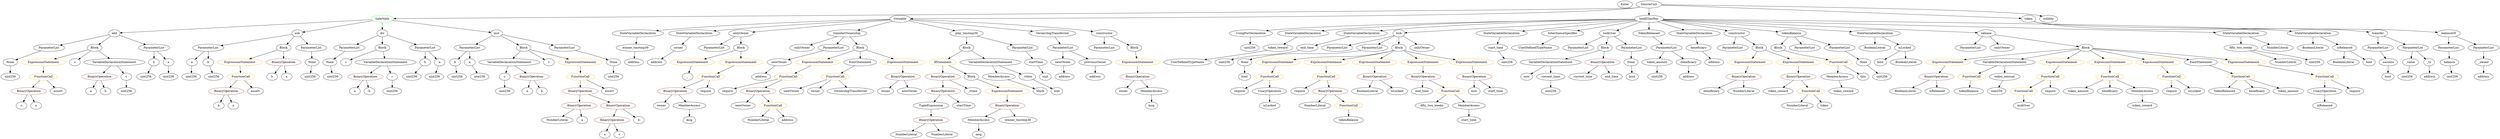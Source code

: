 strict digraph {
	graph [bb="0,0,10362,684"];
	node [label="\N"];
	Enter	[height=0.5,
		pos="6759.6,666",
		width=0.83628];
	TupleExpression_Unnamed	[color=black,
		height=0.5,
		label=TupleExpression,
		pos="3925.6,162",
		width=2.0422];
	BinaryOperation_Unnamed_16	[color=brown,
		height=0.5,
		label=BinaryOperation,
		pos="3925.6,90",
		width=1.9867];
	TupleExpression_Unnamed -> BinaryOperation_Unnamed_16	[pos="e,3925.6,108.1 3925.6,143.7 3925.6,136.41 3925.6,127.73 3925.6,119.54"];
	UsingForDeclaration_Unnamed	[color=black,
		height=0.5,
		label=UsingForDeclaration,
		pos="5236.6,522",
		width=2.4303];
	ElementaryTypeName_uint256_17	[color=black,
		height=0.5,
		label=uint256,
		pos="5225.6,450",
		width=1.0442];
	UsingForDeclaration_Unnamed -> ElementaryTypeName_uint256_17	[pos="e,5228.3,468.1 5233.9,503.7 5232.7,496.32 5231.3,487.52 5230,479.25"];
	ExpressionStatement_Unnamed_20	[color=orange,
		height=0.5,
		label=ExpressionStatement,
		pos="8107.6,378",
		width=2.458];
	BinaryOperation_Unnamed_25	[color=brown,
		height=0.5,
		label=BinaryOperation,
		pos="8035.6,306",
		width=1.9867];
	ExpressionStatement_Unnamed_20 -> BinaryOperation_Unnamed_25	[pos="e,8052.9,323.79 8090.2,360.05 8081.4,351.54 8070.6,341.07 8061,331.68"];
	NumberLiteral_Unnamed	[color=black,
		height=0.5,
		label=NumberLiteral,
		pos="2354.6,90",
		width=1.765];
	VariableDeclarationStatement_Unnamed	[color=black,
		height=0.5,
		label=VariableDeclarationStatement,
		pos="2177.6,378",
		width=3.3174];
	VariableDeclaration_c	[color=black,
		height=0.5,
		label=c,
		pos="2147.6,306",
		width=0.75];
	VariableDeclarationStatement_Unnamed -> VariableDeclaration_c	[pos="e,2154.7,323.62 2170.2,359.7 2166.9,351.95 2162.9,342.64 2159.2,334.02"];
	BinaryOperation_Unnamed	[color=brown,
		height=0.5,
		label=BinaryOperation,
		pos="2264.6,306",
		width=1.9867];
	VariableDeclarationStatement_Unnamed -> BinaryOperation_Unnamed	[pos="e,2244,323.55 2198.7,360.05 2209.6,351.22 2223.2,340.27 2235.2,330.62"];
	ParameterList_Unnamed_11	[color=black,
		height=0.5,
		label=ParameterList,
		pos="9858.6,450",
		width=1.7095];
	Parameter_success	[color=black,
		height=0.5,
		label=success,
		pos="9896.6,378",
		width=1.1135];
	ParameterList_Unnamed_11 -> Parameter_success	[pos="e,9887.5,395.79 9867.8,432.05 9872.1,424.14 9877.3,414.54 9882.1,405.69"];
	FunctionCall_Unnamed_16	[color=orange,
		height=0.5,
		label=FunctionCall,
		pos="8393.6,234",
		width=1.6125];
	Identifier_lockOver	[color=black,
		height=0.5,
		label=lockOver,
		pos="8393.6,162",
		width=1.2521];
	FunctionCall_Unnamed_16 -> Identifier_lockOver	[pos="e,8393.6,180.1 8393.6,215.7 8393.6,208.41 8393.6,199.73 8393.6,191.54"];
	ParameterList_Unnamed	[color=black,
		height=0.5,
		label=ParameterList,
		pos="2013.6,450",
		width=1.7095];
	Parameter_b	[color=black,
		height=0.5,
		label=b,
		pos="1941.6,378",
		width=0.75];
	ParameterList_Unnamed -> Parameter_b	[pos="e,1956.1,393.11 1996.5,432.41 1986.9,423.06 1974.8,411.26 1964.4,401.13"];
	Parameter_a	[color=black,
		height=0.5,
		label=a,
		pos="2013.6,378",
		width=0.75];
	ParameterList_Unnamed -> Parameter_a	[pos="e,2013.6,396.1 2013.6,431.7 2013.6,424.41 2013.6,415.73 2013.6,407.54"];
	ParameterList_Unnamed_13	[color=black,
		height=0.5,
		label=ParameterList,
		pos="4620.6,450",
		width=1.7095];
	IfStatement_Unnamed	[color=orange,
		height=0.5,
		label=IfStatement,
		pos="3977.6,378",
		width=1.4739];
	BinaryOperation_Unnamed_14	[color=brown,
		height=0.5,
		label=BinaryOperation,
		pos="3975.6,306",
		width=1.9867];
	IfStatement_Unnamed -> BinaryOperation_Unnamed_14	[pos="e,3976.1,324.1 3977.1,359.7 3976.9,352.41 3976.6,343.73 3976.4,335.54"];
	Block_Unnamed_8	[color=black,
		height=0.5,
		label=Block,
		pos="4097.6,306",
		width=0.90558];
	IfStatement_Unnamed -> Block_Unnamed_8	[pos="e,4075.9,319.65 4003.3,361.98 4021.7,351.24 4046.6,336.72 4066.2,325.3"];
	ElementaryTypeName_bool	[color=black,
		height=0.5,
		label=bool,
		pos="9895.6,306",
		width=0.76697];
	Parameter_success -> ElementaryTypeName_bool	[pos="e,9895.8,324.1 9896.3,359.7 9896.2,352.41 9896.1,343.73 9896,335.54"];
	Identifier_newOwner	[color=black,
		height=0.5,
		label=newOwner,
		pos="3143.6,162",
		width=1.4046];
	ParameterList_Unnamed_3	[color=black,
		height=0.5,
		label=ParameterList,
		pos="1459.6,450",
		width=1.7095];
	Parameter_None_1	[color=black,
		height=0.5,
		label=None,
		pos="1383.6,378",
		width=0.85014];
	ParameterList_Unnamed_3 -> Parameter_None_1	[pos="e,1399.7,393.8 1441.6,432.41 1431.5,423.16 1418.9,411.51 1408,401.45"];
	Parameter_startTime	[color=black,
		height=0.5,
		label=startTime,
		pos="4350.6,378",
		width=1.266];
	ElementaryTypeName_uint	[color=black,
		height=0.5,
		label=uint,
		pos="4421.6,306",
		width=0.75];
	Parameter_startTime -> ElementaryTypeName_uint	[pos="e,4407.1,321.25 4367.1,360.76 4376.6,351.33 4388.8,339.32 4399.2,329.04"];
	ExpressionStatement_Unnamed_1	[color=orange,
		height=0.5,
		label=ExpressionStatement,
		pos="1006.6,378",
		width=2.458];
	FunctionCall_Unnamed_1	[color=orange,
		height=0.5,
		label=FunctionCall,
		pos="1007.6,306",
		width=1.6125];
	ExpressionStatement_Unnamed_1 -> FunctionCall_Unnamed_1	[pos="e,1007.3,324.1 1006.8,359.7 1006.9,352.41 1007.1,343.73 1007.2,335.54"];
	ElementaryTypeName_uint256_6	[color=black,
		height=0.5,
		label=uint256,
		pos="1390.6,306",
		width=1.0442];
	ExpressionStatement_Unnamed_11	[color=orange,
		height=0.5,
		label=ExpressionStatement,
		pos="5355.6,378",
		width=2.458];
	FunctionCall_Unnamed_9	[color=orange,
		height=0.5,
		label=FunctionCall,
		pos="5317.6,306",
		width=1.6125];
	ExpressionStatement_Unnamed_11 -> FunctionCall_Unnamed_9	[pos="e,5326.9,324.1 5346.2,359.7 5342,351.98 5337,342.71 5332.3,334.11"];
	Block_Unnamed_10	[color=black,
		height=0.5,
		label=Block,
		pos="7404.6,450",
		width=0.90558];
	FunctionCall_Unnamed_8	[color=orange,
		height=0.5,
		label=FunctionCall,
		pos="7643.6,378",
		width=1.6125];
	Block_Unnamed_10 -> FunctionCall_Unnamed_8	[pos="e,7599.5,390.08 7429.5,438.04 7434.8,435.91 7440.3,433.78 7445.6,432 7471.9,423.08 7539.5,405.38 7588.5,392.89"];
	ElementaryTypeName_address	[color=black,
		height=0.5,
		label=address,
		pos="10301,306",
		width=1.0996];
	Identifier_fifty_two_weeks	[color=black,
		height=0.5,
		label=fifty_two_weeks,
		pos="5991.6,162",
		width=2.0145];
	ParameterList_Unnamed_4	[color=black,
		height=0.5,
		label=ParameterList,
		pos="873.59,450",
		width=1.7095];
	Parameter_a_2	[color=black,
		height=0.5,
		label=a,
		pos="800.59,378",
		width=0.75];
	ParameterList_Unnamed_4 -> Parameter_a_2	[pos="e,815.3,393.11 856.29,432.41 846.44,422.97 833.99,411.03 823.36,400.83"];
	Parameter_b_2	[color=black,
		height=0.5,
		label=b,
		pos="873.59,378",
		width=0.75];
	ParameterList_Unnamed_4 -> Parameter_b_2	[pos="e,873.59,396.1 873.59,431.7 873.59,424.41 873.59,415.73 873.59,407.54"];
	Identifier_a_6	[color=black,
		height=0.5,
		label=a,
		pos="330.59,234",
		width=0.75];
	ElementaryTypeName_uint_1	[color=black,
		height=0.5,
		label=uint,
		pos="4465.6,234",
		width=0.75];
	StateVariableDeclaration_Unnamed_1	[color=black,
		height=0.5,
		label=StateVariableDeclaration,
		pos="2711.6,522",
		width=2.8184];
	VariableDeclaration_winner_tmstmp39	[color=black,
		height=0.5,
		label=winner_tmstmp39,
		pos="2705.6,450",
		width=2.1392];
	StateVariableDeclaration_Unnamed_1 -> VariableDeclaration_winner_tmstmp39	[pos="e,2707.1,468.1 2710.1,503.7 2709.5,496.41 2708.7,487.73 2708,479.54"];
	FunctionCall_Unnamed_4	[color=orange,
		height=0.5,
		label=FunctionCall,
		pos="3323.6,306",
		width=1.6125];
	Identifier_require_1	[color=black,
		height=0.5,
		label=require,
		pos="3081.6,234",
		width=1.0026];
	FunctionCall_Unnamed_4 -> Identifier_require_1	[pos="e,3109,245.86 3279.8,293.75 3230.9,281.1 3154.9,261.13 3126.6,252 3124.4,251.28 3122.1,250.51 3119.8,249.72"];
	BinaryOperation_Unnamed_12	[color=brown,
		height=0.5,
		label=BinaryOperation,
		pos="3207.6,234",
		width=1.9867];
	FunctionCall_Unnamed_4 -> BinaryOperation_Unnamed_12	[pos="e,3234.1,250.98 3297.8,289.46 3281.9,279.81 3261.1,267.27 3243.5,256.65"];
	ParameterList_Unnamed_18	[color=black,
		height=0.5,
		label=ParameterList,
		pos="7207.6,450",
		width=1.7095];
	VariableDeclaration_owner	[color=black,
		height=0.5,
		label=owner,
		pos="2876.6,450",
		width=0.93331];
	ElementaryTypeName_address_2	[color=black,
		height=0.5,
		label=address,
		pos="2796.6,378",
		width=1.0996];
	VariableDeclaration_owner -> ElementaryTypeName_address_2	[pos="e,2814.4,394.55 2859.6,434.15 2848.9,424.79 2834.9,412.5 2822.8,401.9"];
	Identifier_require_2	[color=black,
		height=0.5,
		label=require,
		pos="5187.6,234",
		width=1.0026];
	BinaryOperation_Unnamed_11	[color=brown,
		height=0.5,
		label=BinaryOperation,
		pos="2865.6,234",
		width=1.9867];
	Identifier_owner_1	[color=black,
		height=0.5,
		label=owner,
		pos="2753.6,162",
		width=0.93331];
	BinaryOperation_Unnamed_11 -> Identifier_owner_1	[pos="e,2774.9,176.33 2839.6,216.76 2823.2,206.5 2801.9,193.18 2784.6,182.37"];
	MemberAccess_Unnamed_1	[color=black,
		height=0.5,
		label=MemberAccess,
		pos="2874.6,162",
		width=1.9174];
	BinaryOperation_Unnamed_11 -> MemberAccess_Unnamed_1	[pos="e,2872.4,180.1 2867.8,215.7 2868.8,208.32 2869.9,199.52 2871,191.25"];
	BinaryOperation_Unnamed_9	[color=brown,
		height=0.5,
		label=BinaryOperation,
		pos="99.591,234",
		width=1.9867];
	Identifier_c_3	[color=black,
		height=0.5,
		label=c,
		pos="63.591,162",
		width=0.75];
	BinaryOperation_Unnamed_9 -> Identifier_c_3	[pos="e,71.894,179.14 90.692,215.7 86.607,207.75 81.672,198.16 77.139,189.34"];
	Identifier_a_7	[color=black,
		height=0.5,
		label=a,
		pos="135.59,162",
		width=0.75];
	BinaryOperation_Unnamed_9 -> Identifier_a_7	[pos="e,127.29,179.14 108.49,215.7 112.58,207.75 117.51,198.16 122.04,189.34"];
	StateVariableDeclaration_Unnamed	[color=black,
		height=0.5,
		label=StateVariableDeclaration,
		pos="2955.6,522",
		width=2.8184];
	StateVariableDeclaration_Unnamed -> VariableDeclaration_owner	[pos="e,2893.4,465.89 2936.5,504.05 2926.1,494.86 2913.1,483.38 2901.9,473.45"];
	BinaryOperation_Unnamed_15	[color=brown,
		height=0.5,
		label=BinaryOperation,
		pos="3983.6,234",
		width=1.9867];
	BinaryOperation_Unnamed_14 -> BinaryOperation_Unnamed_15	[pos="e,3981.6,252.1 3977.6,287.7 3978.4,280.41 3979.4,271.73 3980.3,263.54"];
	Identifier__vtime	[color=black,
		height=0.5,
		label=_vtime,
		pos="4108.6,234",
		width=0.98875];
	BinaryOperation_Unnamed_14 -> Identifier__vtime	[pos="e,4084.6,247.62 4005.4,289.29 4026,278.48 4053.3,264.11 4074.7,252.86"];
	Identifier_TokenReleased	[color=black,
		height=0.5,
		label=TokenReleased,
		pos="9247.6,234",
		width=1.8897];
	BinaryOperation_Unnamed_6	[color=brown,
		height=0.5,
		label=BinaryOperation,
		pos="946.59,234",
		width=1.9867];
	Identifier_b_3	[color=black,
		height=0.5,
		label=b,
		pos="910.59,162",
		width=0.75];
	BinaryOperation_Unnamed_6 -> Identifier_b_3	[pos="e,918.89,179.14 937.69,215.7 933.61,207.75 928.67,198.16 924.14,189.34"];
	Identifier_a_4	[color=black,
		height=0.5,
		label=a,
		pos="982.59,162",
		width=0.75];
	BinaryOperation_Unnamed_6 -> Identifier_a_4	[pos="e,974.29,179.14 955.49,215.7 959.58,207.75 964.51,198.16 969.04,189.34"];
	ExpressionStatement_Unnamed_12	[color=orange,
		height=0.5,
		label=ExpressionStatement,
		pos="5550.6,378",
		width=2.458];
	FunctionCall_Unnamed_10	[color=orange,
		height=0.5,
		label=FunctionCall,
		pos="5550.6,306",
		width=1.6125];
	ExpressionStatement_Unnamed_12 -> FunctionCall_Unnamed_10	[pos="e,5550.6,324.1 5550.6,359.7 5550.6,352.41 5550.6,343.73 5550.6,335.54"];
	VariableDeclaration_start_time	[color=black,
		height=0.5,
		label=start_time,
		pos="6222.6,450",
		width=1.3076];
	ElementaryTypeName_uint256_18	[color=black,
		height=0.5,
		label=uint256,
		pos="6279.6,378",
		width=1.0442];
	VariableDeclaration_start_time -> ElementaryTypeName_uint256_18	[pos="e,6266.6,394.99 6236.1,432.41 6243.1,423.83 6251.7,413.19 6259.5,403.67"];
	ElementaryTypeName_address_1	[color=black,
		height=0.5,
		label=address,
		pos="10074,306",
		width=1.0996];
	Identifier_c_2	[color=black,
		height=0.5,
		label=c,
		pos="1459.6,378",
		width=0.75];
	FunctionCall_Unnamed_1 -> BinaryOperation_Unnamed_6	[pos="e,961.37,251.96 993.13,288.41 985.87,280.08 976.91,269.8 968.8,260.49"];
	Identifier_assert_1	[color=black,
		height=0.5,
		label=assert,
		pos="1068.6,234",
		width=0.89172];
	FunctionCall_Unnamed_1 -> Identifier_assert_1	[pos="e,1055.1,250.51 1022,288.41 1029.7,279.62 1039.3,268.66 1047.7,258.96"];
	BooleanLiteral_Unnamed_5	[color=black,
		height=0.5,
		label=BooleanLiteral,
		pos="7903.6,234",
		width=1.7788];
	BinaryOperation_Unnamed_2	[color=brown,
		height=0.5,
		label=BinaryOperation,
		pos="2452.6,162",
		width=1.9867];
	BinaryOperation_Unnamed_2 -> NumberLiteral_Unnamed	[pos="e,2377.2,107.15 2429.9,144.76 2416.9,135.49 2400.4,123.71 2386.2,113.55"];
	Identifier_a_1	[color=black,
		height=0.5,
		label=a,
		pos="2463.6,90",
		width=0.75];
	BinaryOperation_Unnamed_2 -> Identifier_a_1	[pos="e,2460.9,108.1 2455.3,143.7 2456.5,136.32 2457.9,127.52 2459.2,119.25"];
	Identifier_newOwner_1	[color=black,
		height=0.5,
		label=newOwner,
		pos="3347.6,234",
		width=1.4046];
	ElementaryTypeName_bool_1	[color=black,
		height=0.5,
		label=bool,
		pos="7826.6,378",
		width=0.76697];
	Identifier_now	[color=black,
		height=0.5,
		label=now,
		pos="6174.6,234",
		width=0.75];
	ElementaryTypeName_uint256_3	[color=black,
		height=0.5,
		label=uint256,
		pos="2147.6,234",
		width=1.0442];
	VariableDeclaration_c -> ElementaryTypeName_uint256_3	[pos="e,2147.6,252.1 2147.6,287.7 2147.6,280.41 2147.6,271.73 2147.6,263.54"];
	ParameterList_Unnamed_7	[color=black,
		height=0.5,
		label=ParameterList,
		pos="198.59,450",
		width=1.7095];
	Parameter_None_3	[color=black,
		height=0.5,
		label=None,
		pos="37.591,378",
		width=0.85014];
	ParameterList_Unnamed_7 -> Parameter_None_3	[pos="e,61.499,389.39 165.23,434.5 137.91,422.62 99.405,405.88 71.844,393.89"];
	NumberLiteral_Unnamed_1	[color=black,
		height=0.5,
		label=NumberLiteral,
		pos="3210.6,90",
		width=1.765];
	VariableDeclarationStatement_Unnamed_3	[color=black,
		height=0.5,
		label=VariableDeclarationStatement,
		pos="4167.6,378",
		width=3.3174];
	MemberAccess_Unnamed_2	[color=black,
		height=0.5,
		label=MemberAccess,
		pos="4217.6,306",
		width=1.9174];
	VariableDeclarationStatement_Unnamed_3 -> MemberAccess_Unnamed_2	[pos="e,4205.4,324.1 4180,359.7 4185.6,351.73 4192.5,342.1 4198.8,333.26"];
	VariableDeclaration__vtime	[color=black,
		height=0.5,
		label=_vtime,
		pos="4340.6,306",
		width=0.98875];
	VariableDeclarationStatement_Unnamed_3 -> VariableDeclaration__vtime	[pos="e,4313.3,318.02 4207.7,360.76 4236.4,349.18 4274.6,333.69 4302.7,322.32"];
	Identifier_isReleased_1	[color=black,
		height=0.5,
		label=isReleased,
		pos="8035.6,234",
		width=1.3907];
	ParameterList_Unnamed_19	[color=black,
		height=0.5,
		label=ParameterList,
		pos="7516.6,450",
		width=1.7095];
	Identifier_a	[color=black,
		height=0.5,
		label=a,
		pos="2242.6,234",
		width=0.75];
	Parameter_None_5	[color=black,
		height=0.5,
		label=None,
		pos="5218.6,378",
		width=0.85014];
	ElementaryTypeName_bool_3	[color=black,
		height=0.5,
		label=bool,
		pos="5213.6,306",
		width=0.76697];
	Parameter_None_5 -> ElementaryTypeName_bool_3	[pos="e,5214.8,324.1 5217.4,359.7 5216.8,352.41 5216.2,343.73 5215.6,335.54"];
	BinaryOperation_Unnamed_10	[color=brown,
		height=0.5,
		label=BinaryOperation,
		pos="4774.6,306",
		width=1.9867];
	Identifier_owner	[color=black,
		height=0.5,
		label=owner,
		pos="4714.6,234",
		width=0.93331];
	BinaryOperation_Unnamed_10 -> Identifier_owner	[pos="e,4728.2,250.83 4760.1,288.05 4752.7,279.47 4743.6,268.89 4735.5,259.44"];
	MemberAccess_Unnamed	[color=black,
		height=0.5,
		label=MemberAccess,
		pos="4835.6,234",
		width=1.9174];
	BinaryOperation_Unnamed_10 -> MemberAccess_Unnamed	[pos="e,4821,251.79 4789.4,288.05 4796.6,279.71 4805.5,269.49 4813.6,260.25"];
	ElementaryTypeName_uint256_7	[color=black,
		height=0.5,
		label=uint256,
		pos="1662.6,234",
		width=1.0442];
	ModifierDefinition_onlyOwner	[color=black,
		height=0.5,
		label=onlyOwner,
		pos="3137.6,522",
		width=1.4323];
	ParameterList_Unnamed_14	[color=black,
		height=0.5,
		label=ParameterList,
		pos="3025.6,450",
		width=1.7095];
	ModifierDefinition_onlyOwner -> ParameterList_Unnamed_14	[pos="e,3050.6,466.64 3113.3,505.81 3097.8,496.13 3077.5,483.43 3060.3,472.7"];
	Block_Unnamed_5	[color=black,
		height=0.5,
		label=Block,
		pos="3137.6,450",
		width=0.90558];
	ModifierDefinition_onlyOwner -> Block_Unnamed_5	[pos="e,3137.6,468.1 3137.6,503.7 3137.6,496.41 3137.6,487.73 3137.6,479.54"];
	BinaryOperation_Unnamed -> Identifier_a	[pos="e,2248,252.1 2259.2,287.7 2256.8,280.24 2254,271.32 2251.4,262.97"];
	Identifier_b	[color=black,
		height=0.5,
		label=b,
		pos="2314.6,234",
		width=0.75];
	BinaryOperation_Unnamed -> Identifier_b	[pos="e,2303.3,250.83 2276.7,288.05 2282.7,279.65 2290.1,269.32 2296.7,260.02"];
	VariableDeclaration_token_amount	[color=black,
		height=0.5,
		label=token_amount,
		pos="6895.6,378",
		width=1.765];
	ElementaryTypeName_uint256_21	[color=black,
		height=0.5,
		label=uint256,
		pos="6895.6,306",
		width=1.0442];
	VariableDeclaration_token_amount -> ElementaryTypeName_uint256_21	[pos="e,6895.6,324.1 6895.6,359.7 6895.6,352.41 6895.6,343.73 6895.6,335.54"];
	FunctionCall_Unnamed_5	[color=orange,
		height=0.5,
		label=FunctionCall,
		pos="3270.6,162",
		width=1.6125];
	FunctionCall_Unnamed_5 -> NumberLiteral_Unnamed_1	[pos="e,3225.1,107.96 3256.4,144.41 3249.2,136.08 3240.4,125.8 3232.4,116.49"];
	ElementaryTypeName_address_6	[color=black,
		height=0.5,
		label=address,
		pos="3331.6,90",
		width=1.0996];
	FunctionCall_Unnamed_5 -> ElementaryTypeName_address_6	[pos="e,3317.7,106.99 3285,144.41 3292.6,135.74 3302,124.97 3310.3,115.38"];
	ElementaryTypeName_uint256_16	[color=black,
		height=0.5,
		label=uint256,
		pos="9978.6,306",
		width=1.0442];
	VariableDeclaration_newOwner	[color=black,
		height=0.5,
		label=newOwner,
		pos="4464.6,378",
		width=1.4046];
	ElementaryTypeName_address_4	[color=black,
		height=0.5,
		label=address,
		pos="4506.6,306",
		width=1.0996];
	VariableDeclaration_newOwner -> ElementaryTypeName_address_4	[pos="e,4496.5,323.79 4474.8,360.05 4479.6,352.06 4485.4,342.33 4490.8,333.4"];
	ContractDefinition_SafeMath	[color=green,
		height=0.5,
		label=SafeMath,
		pos="1606.6,594",
		width=1.2798];
	FunctionDefinition_add	[color=black,
		height=0.5,
		label=add,
		pos="471.59,522",
		width=0.75];
	ContractDefinition_SafeMath -> FunctionDefinition_add	[pos="e,498.58,524.66 1561,590.19 1375.9,578.77 681.38,535.94 510,525.37"];
	FunctionDefinition_sub	[color=black,
		height=0.5,
		label=sub,
		pos="1242.6,522",
		width=0.75];
	ContractDefinition_SafeMath -> FunctionDefinition_sub	[pos="e,1268.3,527.94 1565.9,585.17 1494.5,571.45 1347.9,543.24 1279.4,530.07"];
	FunctionDefinition_div	[color=black,
		height=0.5,
		label=div,
		pos="1606.6,522",
		width=0.75];
	ContractDefinition_SafeMath -> FunctionDefinition_div	[pos="e,1606.6,540.1 1606.6,575.7 1606.6,568.41 1606.6,559.73 1606.6,551.54"];
	FunctionDefinition_mul	[color=black,
		height=0.5,
		label=mul,
		pos="2136.6,522",
		width=0.75];
	ContractDefinition_SafeMath -> FunctionDefinition_mul	[pos="e,2110.1,526.49 1650,587.27 1751.4,573.87 2002.9,540.65 2098.7,528"];
	UnaryOperation_Unnamed_1	[color=black,
		height=0.5,
		label=UnaryOperation,
		pos="9669.6,234",
		width=1.9452];
	Identifier_isReleased	[color=black,
		height=0.5,
		label=isReleased,
		pos="9669.6,162",
		width=1.3907];
	UnaryOperation_Unnamed_1 -> Identifier_isReleased	[pos="e,9669.6,180.1 9669.6,215.7 9669.6,208.41 9669.6,199.73 9669.6,191.54"];
	VariableDeclarationStatement_Unnamed_1	[color=black,
		height=0.5,
		label=VariableDeclarationStatement,
		pos="1623.6,378",
		width=3.3174];
	BinaryOperation_Unnamed_5	[color=brown,
		height=0.5,
		label=BinaryOperation,
		pos="1545.6,306",
		width=1.9867];
	VariableDeclarationStatement_Unnamed_1 -> BinaryOperation_Unnamed_5	[pos="e,1564.3,323.79 1604.7,360.05 1595.1,351.46 1583.3,340.86 1572.8,331.4"];
	VariableDeclaration_c_1	[color=black,
		height=0.5,
		label=c,
		pos="1662.6,306",
		width=0.75];
	VariableDeclarationStatement_Unnamed_1 -> VariableDeclaration_c_1	[pos="e,1653.6,323.14 1633.2,359.7 1637.7,351.67 1643.1,341.95 1648.1,333.05"];
	Identifier_msg_1	[color=black,
		height=0.5,
		label=msg,
		pos="2874.6,90",
		width=0.75];
	StateVariableDeclaration_Unnamed_2	[color=black,
		height=0.5,
		label=StateVariableDeclaration,
		pos="5449.6,522",
		width=2.8184];
	VariableDeclaration_token_reward	[color=black,
		height=0.5,
		label=token_reward,
		pos="5342.6,450",
		width=1.7095];
	StateVariableDeclaration_Unnamed_2 -> VariableDeclaration_token_reward	[pos="e,5366.9,466.91 5424,504.23 5409.6,494.85 5391.6,483.05 5376.1,472.95"];
	VariableDeclarationStatement_Unnamed_4	[color=black,
		height=0.5,
		label=VariableDeclarationStatement,
		pos="6454.6,378",
		width=3.3174];
	Identifier_now_1	[color=black,
		height=0.5,
		label=now,
		pos="6352.6,306",
		width=0.75];
	VariableDeclarationStatement_Unnamed_4 -> Identifier_now_1	[pos="e,6371,319.62 6429.9,360.05 6414.9,349.73 6395.6,336.53 6380.1,325.88"];
	VariableDeclaration_current_time	[color=black,
		height=0.5,
		label=current_time,
		pos="6454.6,306",
		width=1.5848];
	VariableDeclarationStatement_Unnamed_4 -> VariableDeclaration_current_time	[pos="e,6454.6,324.1 6454.6,359.7 6454.6,352.41 6454.6,343.73 6454.6,335.54"];
	Identifier_a_3	[color=black,
		height=0.5,
		label=a,
		pos="1490.6,234",
		width=0.75];
	BinaryOperation_Unnamed_5 -> Identifier_a_3	[pos="e,1502.7,250.36 1532.3,288.05 1525.5,279.44 1517.2,268.81 1509.7,259.33"];
	Identifier_b_2	[color=black,
		height=0.5,
		label=b,
		pos="1562.6,234",
		width=0.75];
	BinaryOperation_Unnamed_5 -> Identifier_b_2	[pos="e,1558.4,252.1 1549.8,287.7 1551.6,280.32 1553.7,271.52 1555.7,263.25"];
	Identifier_token_reward	[color=black,
		height=0.5,
		label=token_reward,
		pos="7395.6,234",
		width=1.7095];
	FunctionCall_Unnamed_6	[color=orange,
		height=0.5,
		label=FunctionCall,
		pos="3530.6,306",
		width=1.6125];
	FunctionCall_Unnamed_6 -> Identifier_newOwner_1	[pos="e,3381.2,247.86 3495.3,291.5 3465.7,280.19 3423.3,263.98 3391.6,251.82"];
	Identifier_owner_2	[color=black,
		height=0.5,
		label=owner,
		pos="3449.6,234",
		width=0.93331];
	FunctionCall_Unnamed_6 -> Identifier_owner_2	[pos="e,3466.6,249.72 3511.8,288.76 3500.9,279.37 3487.1,267.41 3475.2,257.15"];
	Identifier_OwnershipTransferred	[color=black,
		height=0.5,
		label=OwnershipTransferred,
		pos="3595.6,234",
		width=2.6243];
	FunctionCall_Unnamed_6 -> Identifier_OwnershipTransferred	[pos="e,3579.8,251.96 3546,288.41 3553.8,279.99 3563.5,269.58 3572.2,260.2"];
	ParameterList_Unnamed_23	[color=black,
		height=0.5,
		label=ParameterList,
		pos="6563.6,450",
		width=1.7095];
	ParameterList_Unnamed_17	[color=black,
		height=0.5,
		label=ParameterList,
		pos="6928.6,450",
		width=1.7095];
	ParameterList_Unnamed_17 -> VariableDeclaration_token_amount	[pos="e,6903.7,396.1 6920.4,431.7 6916.8,424.07 6912.5,414.92 6908.5,406.4"];
	VariableDeclaration_beneficiary_1	[color=black,
		height=0.5,
		label=beneficiary,
		pos="7028.6,378",
		width=1.4184];
	ParameterList_Unnamed_17 -> VariableDeclaration_beneficiary_1	[pos="e,7006.3,394.58 6951.3,433.12 6964.8,423.65 6982.2,411.5 6997,401.11"];
	BooleanLiteral_Unnamed_3	[color=black,
		height=0.5,
		label=BooleanLiteral,
		pos="9587.6,450",
		width=1.7788];
	ContractDefinition_Ownable	[color=black,
		height=0.5,
		label=Ownable,
		pos="3745.6,594",
		width=1.2105];
	ContractDefinition_Ownable -> StateVariableDeclaration_Unnamed_1	[pos="e,2789.8,533.82 3702,591.47 3571.7,586.69 3174,570.47 2845.6,540 2831.2,538.66 2815.9,536.98 2801.1,535.2"];
	ContractDefinition_Ownable -> StateVariableDeclaration_Unnamed	[pos="e,3031.3,534.36 3702.5,590.49 3596,584.1 3312.3,565.87 3076.6,540 3065.6,538.79 3054.1,537.37 3042.7,535.88"];
	ContractDefinition_Ownable -> ModifierDefinition_onlyOwner	[pos="e,3185.9,528.56 3703.8,588.19 3598.1,576.02 3320.1,544.01 3197.3,529.87"];
	FunctionDefinition_transferOwnership	[color=black,
		height=0.5,
		label=transferOwnership,
		pos="3566.6,522",
		width=2.1947];
	ContractDefinition_Ownable -> FunctionDefinition_transferOwnership	[pos="e,3605.1,538.04 3714.8,580.97 3687.5,570.29 3647.2,554.51 3615.5,542.11"];
	FunctionDefinition_play_tmstmp39	[color=black,
		height=0.5,
		label=play_tmstmp39,
		pos="4072.6,522",
		width=1.8897];
	ContractDefinition_Ownable -> FunctionDefinition_play_tmstmp39	[pos="e,4021,534.04 3783.7,584.83 3839.2,572.95 3942.9,550.76 4009.8,536.45"];
	EventDefinition_OwnershipTransferred	[color=black,
		height=0.5,
		label=OwnershipTransferred,
		pos="4406.6,522",
		width=2.6243];
	ContractDefinition_Ownable -> EventDefinition_OwnershipTransferred	[pos="e,4325.7,531.57 3787.7,588.54 3892.9,577.4 4169.4,548.12 4314.6,532.74"];
	FunctionDefinition_constructor	[color=black,
		height=0.5,
		label=constructor,
		pos="4620.6,522",
		width=1.4877];
	ContractDefinition_Ownable -> FunctionDefinition_constructor	[pos="e,4573.7,531.06 3788.8,591.26 3905.4,586.28 4236.1,570.38 4509.6,540 4526.9,538.08 4545.7,535.42 4562.8,532.78"];
	Identifier_assert_2	[color=black,
		height=0.5,
		label=assert,
		pos="221.59,234",
		width=0.89172];
	NumberLiteral_Unnamed_6	[color=black,
		height=0.5,
		label=NumberLiteral,
		pos="7477.6,162",
		width=1.765];
	Identifier_block	[color=black,
		height=0.5,
		label=block,
		pos="4388.6,234",
		width=0.87786];
	MemberAccess_Unnamed_2 -> Identifier_block	[pos="e,4363.4,245.45 4253.8,290.32 4279.9,279.71 4315.9,265.02 4347.6,252 4349.4,251.27 4351.2,250.53 4353,249.78"];
	ExpressionStatement_Unnamed_6	[color=orange,
		height=0.5,
		label=ExpressionStatement,
		pos="3451.6,378",
		width=2.458];
	ExpressionStatement_Unnamed_6 -> FunctionCall_Unnamed_4	[pos="e,3351.2,322.11 3421.6,360.59 3403.5,350.72 3380.4,338.08 3361.2,327.56"];
	BooleanLiteral_Unnamed_1	[color=black,
		height=0.5,
		label=BooleanLiteral,
		pos="7801.6,450",
		width=1.7788];
	StateVariableDeclaration_Unnamed_7	[color=black,
		height=0.5,
		label=StateVariableDeclaration,
		pos="5692.6,522",
		width=2.8184];
	VariableDeclaration_end_time	[color=black,
		height=0.5,
		label=end_time,
		pos="5466.6,450",
		width=1.2382];
	StateVariableDeclaration_Unnamed_7 -> VariableDeclaration_end_time	[pos="e,5500.8,462.04 5642.9,505.98 5608.3,495.46 5561.1,481.02 5519.6,468 5517,467.2 5514.4,466.36 5511.7,465.52"];
	ElementaryTypeName_address_7	[color=black,
		height=0.5,
		label=address,
		pos="2699.6,378",
		width=1.0996];
	ExpressionStatement_Unnamed_5	[color=orange,
		height=0.5,
		label=ExpressionStatement,
		pos="2942.6,378",
		width=2.458];
	Identifier__	[color=black,
		height=0.5,
		label=_,
		pos="2901.6,306",
		width=0.75];
	ExpressionStatement_Unnamed_5 -> Identifier__	[pos="e,2911,323.14 2932.5,359.7 2927.8,351.67 2922.1,341.95 2916.9,333.05"];
	ElementaryTypeName_uint256_11	[color=black,
		height=0.5,
		label=uint256,
		pos="707.59,306",
		width=1.0442];
	VariableDeclaration_fifty_two_weeks	[color=black,
		height=0.5,
		label=fifty_two_weeks,
		pos="9287.6,450",
		width=2.0145];
	NumberLiteral_Unnamed_4	[color=black,
		height=0.5,
		label=NumberLiteral,
		pos="9461.6,378",
		width=1.765];
	VariableDeclaration_fifty_two_weeks -> NumberLiteral_Unnamed_4	[pos="e,9425.9,393.35 9324.5,434.15 9351,423.48 9387,409.01 9415.4,397.57"];
	ElementaryTypeName_uint256_20	[color=black,
		height=0.5,
		label=uint256,
		pos="9580.6,378",
		width=1.0442];
	VariableDeclaration_fifty_two_weeks -> ElementaryTypeName_uint256_20	[pos="e,9552.1,390.25 9341.6,437.62 9411.4,422.87 9525.3,398.7 9534.6,396 9536.8,395.35 9539.1,394.65 9541.4,393.91"];
	ModifierInvocation_onlyOwner	[color=black,
		height=0.5,
		label=onlyOwner,
		pos="3379.6,450",
		width=1.4323];
	BooleanLiteral_Unnamed	[color=black,
		height=0.5,
		label=BooleanLiteral,
		pos="7936.6,378",
		width=1.7788];
	BinaryOperation_Unnamed_7	[color=brown,
		height=0.5,
		label=BinaryOperation,
		pos="1184.6,378",
		width=1.9867];
	Identifier_b_4	[color=black,
		height=0.5,
		label=b,
		pos="1130.6,306",
		width=0.75];
	BinaryOperation_Unnamed_7 -> Identifier_b_4	[pos="e,1142.4,322.36 1171.5,360.05 1164.9,351.44 1156.7,340.81 1149.4,331.33"];
	Identifier_a_5	[color=black,
		height=0.5,
		label=a,
		pos="1202.6,306",
		width=0.75];
	BinaryOperation_Unnamed_7 -> Identifier_a_5	[pos="e,1198.2,324.1 1189,359.7 1190.9,352.32 1193.2,343.52 1195.3,335.25"];
	FunctionCall_Unnamed_7	[color=orange,
		height=0.5,
		label=FunctionCall,
		pos="7533.6,234",
		width=1.6125];
	FunctionCall_Unnamed_7 -> NumberLiteral_Unnamed_6	[pos="e,7491,179.79 7520,216.05 7513.4,207.8 7505.4,197.7 7498,188.54"];
	Identifier_token	[color=black,
		height=0.5,
		label=token,
		pos="7590.6,162",
		width=0.864];
	FunctionCall_Unnamed_7 -> Identifier_token	[pos="e,7577.7,178.83 7547.4,216.05 7554.3,207.56 7562.8,197.11 7570.5,187.73"];
	ElementaryTypeName_address_8	[color=black,
		height=0.5,
		label=address,
		pos="7137.6,378",
		width=1.0996];
	MemberAccess_Unnamed_3	[color=black,
		height=0.5,
		label=MemberAccess,
		pos="4140.6,90",
		width=1.9174];
	Identifier_msg_2	[color=black,
		height=0.5,
		label=msg,
		pos="4140.6,18",
		width=0.75];
	MemberAccess_Unnamed_3 -> Identifier_msg_2	[pos="e,4140.6,36.104 4140.6,71.697 4140.6,64.407 4140.6,55.726 4140.6,47.536"];
	Identifier_require_3	[color=black,
		height=0.5,
		label=require,
		pos="5435.6,234",
		width=1.0026];
	VariableDeclaration_isLocked	[color=black,
		height=0.5,
		label=isLocked,
		pos="7928.6,450",
		width=1.2521];
	VariableDeclaration_isLocked -> ElementaryTypeName_bool_1	[pos="e,7845,391.65 7906.7,433.98 7891.3,423.44 7870.7,409.25 7854.2,397.93"];
	VariableDeclaration_isLocked -> BooleanLiteral_Unnamed	[pos="e,7934.6,396.1 7930.6,431.7 7931.4,424.41 7932.4,415.73 7933.3,407.54"];
	ParameterList_Unnamed_9	[color=black,
		height=0.5,
		label=ParameterList,
		pos="10160,450",
		width=1.7095];
	Parameter_balance	[color=black,
		height=0.5,
		label=balance,
		pos="10165,378",
		width=1.0719];
	ParameterList_Unnamed_9 -> Parameter_balance	[pos="e,10163,396.1 10161,431.7 10161,424.41 10162,415.73 10163,407.54"];
	Parameter_b_3	[color=black,
		height=0.5,
		label=b,
		pos="635.59,378",
		width=0.75];
	ElementaryTypeName_uint256_12	[color=black,
		height=0.5,
		label=uint256,
		pos="614.59,306",
		width=1.0442];
	Parameter_b_3 -> ElementaryTypeName_uint256_12	[pos="e,619.77,324.28 630.51,360.05 628.27,352.6 625.58,343.64 623.06,335.22"];
	BinaryOperation_Unnamed_18	[color=brown,
		height=0.5,
		label=BinaryOperation,
		pos="7478.6,306",
		width=1.9867];
	BinaryOperation_Unnamed_18 -> Identifier_token_reward	[pos="e,7415.1,251.47 7458.9,288.41 7448.4,279.52 7435.2,268.41 7423.6,258.63"];
	BinaryOperation_Unnamed_18 -> FunctionCall_Unnamed_7	[pos="e,7520.4,251.79 7491.9,288.05 7498.3,279.89 7506.2,269.91 7513.3,260.82"];
	ExpressionStatement_Unnamed_15	[color=orange,
		height=0.5,
		label=ExpressionStatement,
		pos="5745.6,378",
		width=2.458];
	BinaryOperation_Unnamed_23	[color=brown,
		height=0.5,
		label=BinaryOperation,
		pos="5745.6,306",
		width=1.9867];
	ExpressionStatement_Unnamed_15 -> BinaryOperation_Unnamed_23	[pos="e,5745.6,324.1 5745.6,359.7 5745.6,352.41 5745.6,343.73 5745.6,335.54"];
	Identifier_c_1	[color=black,
		height=0.5,
		label=c,
		pos="2341.6,378",
		width=0.75];
	ParameterList_Unnamed_10	[color=black,
		height=0.5,
		label=ParameterList,
		pos="9999.6,450",
		width=1.7095];
	Parameter__value	[color=black,
		height=0.5,
		label=_value,
		pos="9991.6,378",
		width=0.96103];
	ParameterList_Unnamed_10 -> Parameter__value	[pos="e,9993.5,396.1 9997.6,431.7 9996.8,424.41 9995.8,415.73 9994.9,407.54"];
	Parameter__to	[color=black,
		height=0.5,
		label=_to,
		pos="10073,378",
		width=0.75];
	ParameterList_Unnamed_10 -> Parameter__to	[pos="e,10058,393.11 10017,432.41 10027,422.97 10039,411.03 10050,400.83"];
	FunctionDefinition_lock	[color=black,
		height=0.5,
		label=lock,
		pos="5843.6,522",
		width=0.75];
	ParameterList_Unnamed_21	[color=black,
		height=0.5,
		label=ParameterList,
		pos="5590.6,450",
		width=1.7095];
	FunctionDefinition_lock -> ParameterList_Unnamed_21	[pos="e,5636.7,462.34 5821.7,511.22 5815.6,508.68 5808.9,506.08 5802.6,504 5795.1,501.53 5707.8,479.88 5647.6,465.02"];
	ParameterList_Unnamed_22	[color=black,
		height=0.5,
		label=ParameterList,
		pos="5731.6,450",
		width=1.7095];
	FunctionDefinition_lock -> ParameterList_Unnamed_22	[pos="e,5756.9,466.81 5824.3,508.97 5808.5,499.05 5785.5,484.72 5766.5,472.79"];
	Block_Unnamed_11	[color=black,
		height=0.5,
		label=Block,
		pos="5843.6,450",
		width=0.90558];
	FunctionDefinition_lock -> Block_Unnamed_11	[pos="e,5843.6,468.1 5843.6,503.7 5843.6,496.41 5843.6,487.73 5843.6,479.54"];
	ModifierInvocation_onlyOwner_1	[color=black,
		height=0.5,
		label=onlyOwner,
		pos="5945.6,450",
		width=1.4323];
	FunctionDefinition_lock -> ModifierInvocation_onlyOwner_1	[pos="e,5922.9,466.59 5861.8,508.49 5876.2,498.6 5896.7,484.56 5913.8,472.83"];
	Identifier_tokenBalance	[color=black,
		height=0.5,
		label=tokenBalance,
		pos="5639.6,90",
		width=1.6679];
	Parameter_a_3	[color=black,
		height=0.5,
		label=a,
		pos="707.59,378",
		width=0.75];
	Parameter_a_3 -> ElementaryTypeName_uint256_11	[pos="e,707.59,324.1 707.59,359.7 707.59,352.41 707.59,343.73 707.59,335.54"];
	BinaryOperation_Unnamed_17	[color=brown,
		height=0.5,
		label=BinaryOperation,
		pos="4250.6,162",
		width=1.9867];
	BinaryOperation_Unnamed_17 -> MemberAccess_Unnamed_3	[pos="e,4166,107.15 4225.1,144.76 4210.4,135.4 4191.6,123.49 4175.6,113.26"];
	Identifier_winner_tmstmp39	[color=black,
		height=0.5,
		label=winner_tmstmp39,
		pos="4304.6,90",
		width=2.1392];
	BinaryOperation_Unnamed_17 -> Identifier_winner_tmstmp39	[pos="e,4291.6,107.79 4263.7,144.05 4270,135.89 4277.7,125.91 4284.7,116.82"];
	Identifier_beneficiary	[color=black,
		height=0.5,
		label=beneficiary,
		pos="7119.6,234",
		width=1.4184];
	BinaryOperation_Unnamed_24	[color=brown,
		height=0.5,
		label=BinaryOperation,
		pos="6663.6,378",
		width=1.9867];
	Identifier_current_time	[color=black,
		height=0.5,
		label=current_time,
		pos="6586.6,306",
		width=1.5848];
	BinaryOperation_Unnamed_24 -> Identifier_current_time	[pos="e,6604.7,323.47 6645.3,360.41 6635.8,351.69 6623.8,340.85 6613.2,331.21"];
	Identifier_end_time_1	[color=black,
		height=0.5,
		label=end_time,
		pos="6706.6,306",
		width=1.2382];
	BinaryOperation_Unnamed_24 -> Identifier_end_time_1	[pos="e,6696.3,323.79 6674,360.05 6678.9,352.06 6684.9,342.33 6690.4,333.4"];
	Parameter_None_1 -> ElementaryTypeName_uint256_6	[pos="e,1388.9,324.1 1385.3,359.7 1386.1,352.41 1386.9,343.73 1387.7,335.54"];
	BooleanLiteral_Unnamed_4	[color=black,
		height=0.5,
		label=BooleanLiteral,
		pos="5715.6,234",
		width=1.7788];
	BinaryOperation_Unnamed_23 -> BooleanLiteral_Unnamed_4	[pos="e,5722.9,252.1 5738.2,287.7 5734.9,280.15 5731.1,271.12 5727.5,262.68"];
	Identifier_isLocked_1	[color=black,
		height=0.5,
		label=isLocked,
		pos="5842.6,234",
		width=1.2521];
	BinaryOperation_Unnamed_23 -> Identifier_isLocked_1	[pos="e,5821.5,250.19 5768.1,288.76 5781.3,279.22 5798.2,267.04 5812.5,256.68"];
	FunctionDefinition_transferOwnership -> ModifierInvocation_onlyOwner	[pos="e,3413.9,463.83 3526.9,506.15 3496.9,494.92 3455.7,479.48 3424.4,467.79"];
	ParameterList_Unnamed_15	[color=black,
		height=0.5,
		label=ParameterList,
		pos="3510.6,450",
		width=1.7095];
	FunctionDefinition_transferOwnership -> ParameterList_Unnamed_15	[pos="e,3524,467.79 3553,504.05 3546.4,495.8 3538.4,485.7 3531,476.54"];
	Block_Unnamed_6	[color=black,
		height=0.5,
		label=Block,
		pos="3622.6,450",
		width=0.90558];
	FunctionDefinition_transferOwnership -> Block_Unnamed_6	[pos="e,3609.9,466.83 3580.1,504.05 3586.9,495.56 3595.3,485.11 3602.8,475.73"];
	VariableDeclarationStatement_Unnamed_5	[color=black,
		height=0.5,
		label=VariableDeclarationStatement,
		pos="8333.6,378",
		width=3.3174];
	FunctionCall_Unnamed_17	[color=orange,
		height=0.5,
		label=FunctionCall,
		pos="8184.6,306",
		width=1.6125];
	VariableDeclarationStatement_Unnamed_5 -> FunctionCall_Unnamed_17	[pos="e,8215.6,321.57 8298.3,360.41 8276.6,350.22 8248.7,337.12 8226,326.44"];
	VariableDeclaration_token_amount_1	[color=black,
		height=0.5,
		label=token_amount,
		pos="8327.6,306",
		width=1.765];
	VariableDeclarationStatement_Unnamed_5 -> VariableDeclaration_token_amount_1	[pos="e,8329.1,324.1 8332.1,359.7 8331.5,352.41 8330.7,343.73 8330,335.54"];
	ElementaryTypeName_uint256_1	[color=black,
		height=0.5,
		label=uint256,
		pos="1946.6,306",
		width=1.0442];
	StateVariableDeclaration_Unnamed_6	[color=black,
		height=0.5,
		label=StateVariableDeclaration,
		pos="6273.6,522",
		width=2.8184];
	StateVariableDeclaration_Unnamed_6 -> VariableDeclaration_start_time	[pos="e,6234.7,467.62 6261,503.7 6255.1,495.61 6248,485.81 6241.4,476.87"];
	ElementaryTypeName_uint256_8	[color=black,
		height=0.5,
		label=uint256,
		pos="800.59,306",
		width=1.0442];
	Parameter_a_2 -> ElementaryTypeName_uint256_8	[pos="e,800.59,324.1 800.59,359.7 800.59,352.41 800.59,343.73 800.59,335.54"];
	ElementaryTypeName_uint256_13	[color=black,
		height=0.5,
		label=uint256,
		pos="37.591,306",
		width=1.0442];
	Block_Unnamed_4	[color=black,
		height=0.5,
		label=Block,
		pos="4760.6,450",
		width=0.90558];
	ExpressionStatement_Unnamed_3	[color=orange,
		height=0.5,
		label=ExpressionStatement,
		pos="4774.6,378",
		width=2.458];
	Block_Unnamed_4 -> ExpressionStatement_Unnamed_3	[pos="e,4771.2,396.1 4764.1,431.7 4765.5,424.32 4767.3,415.52 4768.9,407.25"];
	Block_Unnamed	[color=black,
		height=0.5,
		label=Block,
		pos="2259.6,450",
		width=0.90558];
	Block_Unnamed -> VariableDeclarationStatement_Unnamed	[pos="e,2197.7,396.2 2242.6,434.5 2232.1,425.54 2218.4,413.81 2206.2,403.45"];
	Block_Unnamed -> Identifier_c_1	[pos="e,2325.5,392.77 2276.6,434.5 2288.2,424.54 2303.9,411.17 2316.9,400.04"];
	ExpressionStatement_Unnamed	[color=orange,
		height=0.5,
		label=ExpressionStatement,
		pos="2474.6,378",
		width=2.458];
	Block_Unnamed -> ExpressionStatement_Unnamed	[pos="e,2429,393.84 2287.3,439.99 2320.2,429.28 2375.9,411.13 2418.1,397.41"];
	BinaryOperation_Unnamed_3	[color=brown,
		height=0.5,
		label=BinaryOperation,
		pos="2613.6,162",
		width=1.9867];
	BinaryOperation_Unnamed_4	[color=brown,
		height=0.5,
		label=BinaryOperation,
		pos="2602.6,90",
		width=1.9867];
	BinaryOperation_Unnamed_3 -> BinaryOperation_Unnamed_4	[pos="e,2605.3,108.1 2610.9,143.7 2609.7,136.32 2608.3,127.52 2607,119.25"];
	Identifier_b_1	[color=black,
		height=0.5,
		label=b,
		pos="2719.6,90",
		width=0.75];
	BinaryOperation_Unnamed_3 -> Identifier_b_1	[pos="e,2700.8,103.43 2638.2,144.76 2654.1,134.23 2675,120.48 2691.5,109.52"];
	Parameter_newOwner	[color=black,
		height=0.5,
		label=newOwner,
		pos="3294.6,378",
		width=1.4046];
	ParameterList_Unnamed_15 -> Parameter_newOwner	[pos="e,3330.9,390.77 3470.5,436 3434,424.19 3380.3,406.78 3341.8,394.31"];
	BinaryOperation_Unnamed_15 -> TupleExpression_Unnamed	[pos="e,3939.5,179.79 3969.6,216.05 3962.7,207.8 3954.3,197.7 3946.8,188.54"];
	Identifier_startTime	[color=black,
		height=0.5,
		label=startTime,
		pos="4062.6,162",
		width=1.266];
	BinaryOperation_Unnamed_15 -> Identifier_startTime	[pos="e,4044.5,178.99 4002.3,216.41 4012.4,207.48 4025,196.31 4036.1,186.5"];
	MemberAccess_Unnamed_5	[color=black,
		height=0.5,
		label=MemberAccess,
		pos="6151.6,162",
		width=1.9174];
	Identifier_start_time_1	[color=black,
		height=0.5,
		label=start_time,
		pos="6151.6,90",
		width=1.3076];
	MemberAccess_Unnamed_5 -> Identifier_start_time_1	[pos="e,6151.6,108.1 6151.6,143.7 6151.6,136.41 6151.6,127.73 6151.6,119.54"];
	Block_Unnamed_2	[color=black,
		height=0.5,
		label=Block,
		pos="1184.6,450",
		width=0.90558];
	Block_Unnamed_2 -> ExpressionStatement_Unnamed_1	[pos="e,1046,394.49 1158.7,438.82 1132,428.32 1089.7,411.67 1056.4,398.6"];
	Block_Unnamed_2 -> BinaryOperation_Unnamed_7	[pos="e,1184.6,396.1 1184.6,431.7 1184.6,424.41 1184.6,415.73 1184.6,407.54"];
	FunctionCall_Unnamed_19	[color=orange,
		height=0.5,
		label=FunctionCall,
		pos="9316.6,306",
		width=1.6125];
	FunctionCall_Unnamed_19 -> Identifier_TokenReleased	[pos="e,9263.8,251.47 9300.2,288.41 9291.7,279.78 9281.2,269.06 9271.7,259.5"];
	Identifier_beneficiary_2	[color=black,
		height=0.5,
		label=beneficiary,
		pos="9384.6,234",
		width=1.4184];
	FunctionCall_Unnamed_19 -> Identifier_beneficiary_2	[pos="e,9368.6,251.47 9332.7,288.41 9341.1,279.78 9351.5,269.06 9360.8,259.5"];
	Identifier_token_amount_1	[color=black,
		height=0.5,
		label=token_amount,
		pos="9517.6,234",
		width=1.765];
	FunctionCall_Unnamed_19 -> Identifier_token_amount_1	[pos="e,9478.7,248.53 9353.9,292 9386.1,280.78 9432.9,264.5 9468.2,252.21"];
	ExpressionStatement_Unnamed_18	[color=orange,
		height=0.5,
		label=ExpressionStatement,
		pos="8559.6,378",
		width=2.458];
	FunctionCall_Unnamed_15	[color=orange,
		height=0.5,
		label=FunctionCall,
		pos="8505.6,306",
		width=1.6125];
	ExpressionStatement_Unnamed_18 -> FunctionCall_Unnamed_15	[pos="e,8518.5,323.79 8546.5,360.05 8540.2,351.89 8532.5,341.91 8525.5,332.82"];
	NumberLiteral_Unnamed_3	[color=black,
		height=0.5,
		label=NumberLiteral,
		pos="3833.6,18",
		width=1.765];
	BinaryOperation_Unnamed_16 -> NumberLiteral_Unnamed_3	[pos="e,3854.9,35.228 3903.8,72.411 3891.9,63.367 3877,52.03 3864,42.13"];
	NumberLiteral_Unnamed_2	[color=black,
		height=0.5,
		label=NumberLiteral,
		pos="3978.6,18",
		width=1.765];
	BinaryOperation_Unnamed_16 -> NumberLiteral_Unnamed_2	[pos="e,3965.9,35.789 3938.4,72.055 3944.6,63.887 3952.2,53.912 3959,44.824"];
	ElementaryTypeName_uint256_23	[color=black,
		height=0.5,
		label=uint256,
		pos="6454.6,234",
		width=1.0442];
	BinaryOperation_Unnamed_8	[color=brown,
		height=0.5,
		label=BinaryOperation,
		pos="384.59,306",
		width=1.9867];
	BinaryOperation_Unnamed_8 -> Identifier_a_6	[pos="e,342.44,250.36 371.52,288.05 364.87,279.44 356.67,268.81 349.36,259.33"];
	Identifier_b_5	[color=black,
		height=0.5,
		label=b,
		pos="402.59,234",
		width=0.75];
	BinaryOperation_Unnamed_8 -> Identifier_b_5	[pos="e,398.19,252.1 389.04,287.7 390.94,280.32 393.2,271.52 395.33,263.25"];
	FunctionCall_Unnamed	[color=orange,
		height=0.5,
		label=FunctionCall,
		pos="2474.6,306",
		width=1.6125];
	BinaryOperation_Unnamed_1	[color=brown,
		height=0.5,
		label=BinaryOperation,
		pos="2468.6,234",
		width=1.9867];
	FunctionCall_Unnamed -> BinaryOperation_Unnamed_1	[pos="e,2470.1,252.1 2473.1,287.7 2472.5,280.41 2471.7,271.73 2471,263.54"];
	Identifier_assert	[color=black,
		height=0.5,
		label=assert,
		pos="2590.6,234",
		width=0.89172];
	FunctionCall_Unnamed -> Identifier_assert	[pos="e,2569.2,247.91 2500.3,289.46 2517.8,278.93 2541,264.94 2559.5,253.78"];
	ExpressionStatement_Unnamed_2	[color=orange,
		height=0.5,
		label=ExpressionStatement,
		pos="174.59,378",
		width=2.458];
	FunctionCall_Unnamed_2	[color=orange,
		height=0.5,
		label=FunctionCall,
		pos="174.59,306",
		width=1.6125];
	ExpressionStatement_Unnamed_2 -> FunctionCall_Unnamed_2	[pos="e,174.59,324.1 174.59,359.7 174.59,352.41 174.59,343.73 174.59,335.54"];
	BinaryOperation_Unnamed_1 -> BinaryOperation_Unnamed_2	[pos="e,2456.5,180.1 2464.6,215.7 2463,208.32 2460.9,199.52 2459,191.25"];
	BinaryOperation_Unnamed_1 -> BinaryOperation_Unnamed_3	[pos="e,2581.5,178.49 2500.8,217.46 2521.5,207.45 2548.7,194.32 2571.2,183.46"];
	FunctionCall_Unnamed_10 -> Identifier_require_3	[pos="e,5457.9,248.6 5525.1,289.46 5508.1,279.13 5485.7,265.48 5467.5,254.43"];
	BinaryOperation_Unnamed_20	[color=brown,
		height=0.5,
		label=BinaryOperation,
		pos="5561.6,234",
		width=1.9867];
	FunctionCall_Unnamed_10 -> BinaryOperation_Unnamed_20	[pos="e,5558.9,252.1 5553.3,287.7 5554.5,280.32 5555.9,271.52 5557.2,263.25"];
	FunctionCall_Unnamed_14	[color=orange,
		height=0.5,
		label=FunctionCall,
		pos="9669.6,306",
		width=1.6125];
	FunctionCall_Unnamed_14 -> UnaryOperation_Unnamed_1	[pos="e,9669.6,252.1 9669.6,287.7 9669.6,280.41 9669.6,271.73 9669.6,263.54"];
	Identifier_require_5	[color=black,
		height=0.5,
		label=require,
		pos="9793.6,234",
		width=1.0026];
	FunctionCall_Unnamed_14 -> Identifier_require_5	[pos="e,9770.2,248.21 9696.8,289.64 9715.5,279.08 9740.4,265 9760.3,253.78"];
	ParameterList_Unnamed_22 -> Parameter_None_5	[pos="e,5241.4,390.15 5687.4,437.2 5678.9,435.23 5670,433.39 5661.6,432 5484.2,402.7 5433,439.7 5258.6,396 5256.5,395.46 5254.3,394.83 \
5252.1,394.12"];
	InheritanceSpecifier_Unnamed	[color=black,
		height=0.5,
		label=InheritanceSpecifier,
		pos="6521.6,522",
		width=2.3333];
	UserDefinedTypeName_Unnamed	[color=black,
		height=0.5,
		label=UserDefinedTypeName,
		pos="6385.6,450",
		width=2.7214];
	InheritanceSpecifier_Unnamed -> UserDefinedTypeName_Unnamed	[pos="e,6417.6,467.47 6490.4,504.94 6471.8,495.39 6448,483.13 6427.8,472.72"];
	NumberLiteral_Unnamed_8	[color=black,
		height=0.5,
		label=NumberLiteral,
		pos="5499.6,162",
		width=1.765];
	FunctionDefinition_lockOver	[color=black,
		height=0.5,
		label=lockOver,
		pos="6694.6,522",
		width=1.2521];
	FunctionDefinition_lockOver -> ParameterList_Unnamed_23	[pos="e,6592,466.19 6668.4,507 6649.4,496.85 6623.4,482.97 6602.1,471.56"];
	Block_Unnamed_12	[color=black,
		height=0.5,
		label=Block,
		pos="6675.6,450",
		width=0.90558];
	FunctionDefinition_lockOver -> Block_Unnamed_12	[pos="e,6680.2,468.1 6689.9,503.7 6687.9,496.24 6685.4,487.32 6683.2,478.97"];
	ParameterList_Unnamed_24	[color=black,
		height=0.5,
		label=ParameterList,
		pos="6787.6,450",
		width=1.7095];
	FunctionDefinition_lockOver -> ParameterList_Unnamed_24	[pos="e,6766.2,467.13 6714.8,505.81 6727.1,496.53 6743.1,484.48 6757,474.05"];
	Identifier_require_4	[color=black,
		height=0.5,
		label=require,
		pos="9017.6,234",
		width=1.0026];
	FunctionCall_Unnamed_11	[color=orange,
		height=0.5,
		label=FunctionCall,
		pos="5639.6,162",
		width=1.6125];
	FunctionCall_Unnamed_11 -> Identifier_tokenBalance	[pos="e,5639.6,108.1 5639.6,143.7 5639.6,136.41 5639.6,127.73 5639.6,119.54"];
	FunctionCall_Unnamed_3	[color=orange,
		height=0.5,
		label=FunctionCall,
		pos="3004.6,306",
		width=1.6125];
	FunctionCall_Unnamed_3 -> BinaryOperation_Unnamed_11	[pos="e,2896.5,250.55 2975.1,290.15 2955.2,280.11 2928.5,266.7 2906.5,255.62"];
	Identifier_require	[color=black,
		height=0.5,
		label=require,
		pos="2991.6,234",
		width=1.0026];
	FunctionCall_Unnamed_3 -> Identifier_require	[pos="e,2994.8,252.1 3001.4,287.7 3000,280.32 2998.4,271.52 2996.8,263.25"];
	UserDefinedTypeName_Unnamed_1	[color=black,
		height=0.5,
		label=UserDefinedTypeName,
		pos="4978.6,378",
		width=2.7214];
	VariableDeclaration_token_reward -> UserDefinedTypeName_Unnamed_1	[pos="e,5050.1,390.66 5297.1,437.54 5289,435.6 5280.5,433.68 5272.6,432 5201.6,416.99 5120.3,402.55 5061.2,392.54"];
	EventDefinition_TokenReleased	[color=black,
		height=0.5,
		label=TokenReleased,
		pos="6860.6,522",
		width=1.8897];
	EventDefinition_TokenReleased -> ParameterList_Unnamed_17	[pos="e,6912.3,467.79 6877.1,504.05 6885.2,495.63 6895.3,485.28 6904.3,475.97"];
	Block_Unnamed_12 -> VariableDeclarationStatement_Unnamed_4	[pos="e,6511.8,394.17 6650.6,438.14 6645.4,436 6639.8,433.85 6634.6,432 6598,419.07 6556.5,406.7 6522.6,397.17"];
	Block_Unnamed_12 -> BinaryOperation_Unnamed_24	[pos="e,6666.5,396.1 6672.6,431.7 6671.4,424.32 6669.9,415.52 6668.4,407.25"];
	ParameterList_Unnamed_25	[color=black,
		height=0.5,
		label=ParameterList,
		pos="8190.6,450",
		width=1.7095];
	ExpressionStatement_Unnamed_10	[color=orange,
		height=0.5,
		label=ExpressionStatement,
		pos="7283.6,378",
		width=2.458];
	BinaryOperation_Unnamed_19	[color=brown,
		height=0.5,
		label=BinaryOperation,
		pos="7252.6,306",
		width=1.9867];
	ExpressionStatement_Unnamed_10 -> BinaryOperation_Unnamed_19	[pos="e,7260.2,324.1 7275.9,359.7 7272.5,352.07 7268.5,342.92 7264.7,334.4"];
	ElementaryTypeName_uint256_5	[color=black,
		height=0.5,
		label=uint256,
		pos="1760.6,306",
		width=1.0442];
	ExpressionStatement_Unnamed_8	[color=orange,
		height=0.5,
		label=ExpressionStatement,
		pos="4250.6,234",
		width=2.458];
	ExpressionStatement_Unnamed_8 -> BinaryOperation_Unnamed_17	[pos="e,4250.6,180.1 4250.6,215.7 4250.6,208.41 4250.6,199.73 4250.6,191.54"];
	Identifier_msg	[color=black,
		height=0.5,
		label=msg,
		pos="4835.6,162",
		width=0.75];
	MemberAccess_Unnamed -> Identifier_msg	[pos="e,4835.6,180.1 4835.6,215.7 4835.6,208.41 4835.6,199.73 4835.6,191.54"];
	StateVariableDeclaration_Unnamed_3	[color=black,
		height=0.5,
		label=StateVariableDeclaration,
		pos="7047.6,522",
		width=2.8184];
	VariableDeclaration_beneficiary	[color=black,
		height=0.5,
		label=beneficiary,
		pos="7061.6,450",
		width=1.4184];
	StateVariableDeclaration_Unnamed_3 -> VariableDeclaration_beneficiary	[pos="e,7058.2,468.1 7051.1,503.7 7052.5,496.32 7054.3,487.52 7055.9,479.25"];
	ExpressionStatement_Unnamed_9	[color=orange,
		height=0.5,
		label=ExpressionStatement,
		pos="7478.6,378",
		width=2.458];
	ExpressionStatement_Unnamed_9 -> BinaryOperation_Unnamed_18	[pos="e,7478.6,324.1 7478.6,359.7 7478.6,352.41 7478.6,343.73 7478.6,335.54"];
	ParameterList_Unnamed_20	[color=black,
		height=0.5,
		label=ParameterList,
		pos="7657.6,450",
		width=1.7095];
	Parameter_None_4	[color=black,
		height=0.5,
		label=None,
		pos="7750.6,378",
		width=0.85014];
	ParameterList_Unnamed_20 -> Parameter_None_4	[pos="e,7732.3,392.79 7679.2,432.76 7692.2,422.92 7709.1,410.26 7723.1,399.7"];
	ParameterList_Unnamed_8	[color=black,
		height=0.5,
		label=ParameterList,
		pos="10301,450",
		width=1.7095];
	Parameter__owner	[color=black,
		height=0.5,
		label=_owner,
		pos="10301,378",
		width=1.0719];
	ParameterList_Unnamed_8 -> Parameter__owner	[pos="e,10301,396.1 10301,431.7 10301,424.41 10301,415.73 10301,407.54"];
	FunctionDefinition_constructor_1	[color=black,
		height=0.5,
		label=constructor,
		pos="7220.6,522",
		width=1.4877];
	FunctionDefinition_constructor_1 -> ParameterList_Unnamed_18	[pos="e,7210.8,468.1 7217.4,503.7 7216,496.32 7214.4,487.52 7212.8,479.25"];
	Block_Unnamed_9	[color=black,
		height=0.5,
		label=Block,
		pos="7319.6,450",
		width=0.90558];
	FunctionDefinition_constructor_1 -> Block_Unnamed_9	[pos="e,7300,464.83 7242.6,505.46 7256.8,495.39 7275.5,482.16 7290.9,471.27"];
	Block_Unnamed_1	[color=black,
		height=0.5,
		label=Block,
		pos="1606.6,450",
		width=0.90558];
	Block_Unnamed_1 -> Identifier_c_2	[pos="e,1481,389.21 1582.3,437.44 1557.4,425.58 1518.5,407.07 1491.2,394.07"];
	Block_Unnamed_1 -> VariableDeclarationStatement_Unnamed_1	[pos="e,1619.4,396.1 1610.8,431.7 1612.6,424.32 1614.7,415.52 1616.7,407.25"];
	Parameter_None_6	[color=black,
		height=0.5,
		label=None,
		pos="6783.6,378",
		width=0.85014];
	ElementaryTypeName_bool_4	[color=black,
		height=0.5,
		label=bool,
		pos="6796.6,306",
		width=0.76697];
	Parameter_None_6 -> ElementaryTypeName_bool_4	[pos="e,6793.4,324.1 6786.8,359.7 6788.2,352.32 6789.8,343.52 6791.3,335.25"];
	ExpressionStatement_Unnamed_19	[color=orange,
		height=0.5,
		label=ExpressionStatement,
		pos="8754.6,378",
		width=2.458];
	FunctionCall_Unnamed_18	[color=orange,
		height=0.5,
		label=FunctionCall,
		pos="8755.6,306",
		width=1.6125];
	ExpressionStatement_Unnamed_19 -> FunctionCall_Unnamed_18	[pos="e,8755.3,324.1 8754.8,359.7 8754.9,352.41 8755.1,343.73 8755.2,335.54"];
	Parameter_None_2	[color=black,
		height=0.5,
		label=None,
		pos="1304.6,378",
		width=0.85014];
	ElementaryTypeName_uint256_10	[color=black,
		height=0.5,
		label=uint256,
		pos="1297.6,306",
		width=1.0442];
	Parameter_None_2 -> ElementaryTypeName_uint256_10	[pos="e,1299.3,324.1 1302.9,359.7 1302.1,352.41 1301.3,343.73 1300.4,335.54"];
	Block_Unnamed_11 -> ExpressionStatement_Unnamed_11	[pos="e,5419.8,390.79 5819.3,437.56 5813.9,435.41 5808.1,433.4 5802.6,432 5651.4,393.74 5608.1,417.34 5453.6,396 5446.2,394.98 5438.6,\
393.83 5430.9,392.61"];
	Block_Unnamed_11 -> ExpressionStatement_Unnamed_12	[pos="e,5613.9,390.91 5818.7,437.82 5813.5,435.7 5807.9,433.64 5802.6,432 5770.1,421.94 5687.1,405.09 5625.2,393.1"];
	Block_Unnamed_11 -> ExpressionStatement_Unnamed_15	[pos="e,5769.1,395.76 5824.2,435.17 5811.1,425.8 5793.5,413.19 5778.2,402.29"];
	ExpressionStatement_Unnamed_14	[color=orange,
		height=0.5,
		label=ExpressionStatement,
		pos="5940.6,378",
		width=2.458];
	Block_Unnamed_11 -> ExpressionStatement_Unnamed_14	[pos="e,5917.4,395.76 5862.8,435.17 5875.7,425.8 5893.2,413.19 5908.3,402.29"];
	ExpressionStatement_Unnamed_13	[color=orange,
		height=0.5,
		label=ExpressionStatement,
		pos="6135.6,378",
		width=2.458];
	Block_Unnamed_11 -> ExpressionStatement_Unnamed_13	[pos="e,6072.3,390.98 5868.5,437.82 5873.7,435.71 5879.3,433.64 5884.6,432 5916.9,421.98 5999.4,405.16 6061,393.16"];
	Identifier_tokenBalance_1	[color=black,
		height=0.5,
		label=tokenBalance,
		pos="8163.6,234",
		width=1.6679];
	FunctionCall_Unnamed_17 -> Identifier_tokenBalance_1	[pos="e,8168.7,252.1 8179.4,287.7 8177.2,280.24 8174.5,271.32 8172,262.97"];
	ExpressionStatement_Unnamed_16	[color=orange,
		height=0.5,
		label=ExpressionStatement,
		pos="8949.6,378",
		width=2.458];
	FunctionCall_Unnamed_13	[color=orange,
		height=0.5,
		label=FunctionCall,
		pos="9017.6,306",
		width=1.6125];
	ExpressionStatement_Unnamed_16 -> FunctionCall_Unnamed_13	[pos="e,9001.7,323.31 8966.1,360.05 8974.4,351.5 8984.6,340.97 8993.7,331.56"];
	Parameter_b -> ElementaryTypeName_uint256_1	[pos="e,1945.4,324.1 1942.8,359.7 1943.3,352.41 1944,343.73 1944.6,335.54"];
	BinaryOperation_Unnamed_13	[color=brown,
		height=0.5,
		label=BinaryOperation,
		pos="3793.6,306",
		width=1.9867];
	Identifier_owner_3	[color=black,
		height=0.5,
		label=owner,
		pos="3741.6,234",
		width=0.93331];
	BinaryOperation_Unnamed_13 -> Identifier_owner_3	[pos="e,3753.4,250.83 3781,288.05 3774.8,279.65 3767.1,269.32 3760.2,260.02"];
	Identifier_newOwner_2	[color=black,
		height=0.5,
		label=newOwner,
		pos="3843.6,234",
		width=1.4046];
	BinaryOperation_Unnamed_13 -> Identifier_newOwner_2	[pos="e,3831.6,251.79 3805.7,288.05 3811.5,279.97 3818.5,270.12 3824.9,261.11"];
	FunctionDefinition_tokenBalance	[color=black,
		height=0.5,
		label=tokenBalance,
		pos="7460.6,522",
		width=1.6679];
	FunctionDefinition_tokenBalance -> Block_Unnamed_10	[pos="e,7417.3,466.83 7447,504.05 7440.2,495.56 7431.9,485.11 7424.4,475.73"];
	FunctionDefinition_tokenBalance -> ParameterList_Unnamed_19	[pos="e,7503.2,467.79 7474.1,504.05 7480.8,495.8 7488.8,485.7 7496.2,476.54"];
	FunctionDefinition_tokenBalance -> ParameterList_Unnamed_20	[pos="e,7619.5,464.52 7498.1,507.67 7529.5,496.5 7574.6,480.48 7608.8,468.32"];
	Identifier_token_amount	[color=black,
		height=0.5,
		label=token_amount,
		pos="8623.6,234",
		width=1.765];
	ElementaryTypeName_address_3	[color=black,
		height=0.5,
		label=address,
		pos="4603.6,306",
		width=1.0996];
	ElementaryTypeName_address_9	[color=black,
		height=0.5,
		label=address,
		pos="7028.6,306",
		width=1.0996];
	Block_Unnamed_3	[color=black,
		height=0.5,
		label=Block,
		pos="389.59,450",
		width=0.90558];
	Block_Unnamed_3 -> ExpressionStatement_Unnamed_2	[pos="e,220.17,393.84 361.92,439.99 329.02,429.28 273.27,411.13 231.12,397.41"];
	Identifier_c_4	[color=black,
		height=0.5,
		label=c,
		pos="307.59,378",
		width=0.75];
	Block_Unnamed_3 -> Identifier_c_4	[pos="e,323.72,392.77 372.6,434.5 360.94,424.54 345.27,411.17 332.24,400.04"];
	VariableDeclarationStatement_Unnamed_2	[color=black,
		height=0.5,
		label=VariableDeclarationStatement,
		pos="471.59,378",
		width=3.3174];
	Block_Unnamed_3 -> VariableDeclarationStatement_Unnamed_2	[pos="e,451.44,396.2 406.58,434.5 417.08,425.54 430.81,413.81 442.95,403.45"];
	ParameterList_Unnamed_2	[color=black,
		height=0.5,
		label=ParameterList,
		pos="1787.6,450",
		width=1.7095];
	Parameter_b_1	[color=black,
		height=0.5,
		label=b,
		pos="1787.6,378",
		width=0.75];
	ParameterList_Unnamed_2 -> Parameter_b_1	[pos="e,1787.6,396.1 1787.6,431.7 1787.6,424.41 1787.6,415.73 1787.6,407.54"];
	Parameter_a_1	[color=black,
		height=0.5,
		label=a,
		pos="1859.6,378",
		width=0.75];
	ParameterList_Unnamed_2 -> Parameter_a_1	[pos="e,1845.1,393.11 1804.7,432.41 1814.3,423.06 1826.4,411.26 1836.8,401.13"];
	ElementaryTypeName_uint256_19	[color=black,
		height=0.5,
		label=uint256,
		pos="5132.6,378",
		width=1.0442];
	VariableDeclaration__vtime -> ElementaryTypeName_uint_1	[pos="e,4445.4,246.31 4363.8,292 4384,280.67 4413.5,264.16 4435.5,251.82"];
	Identifier_a_2	[color=black,
		height=0.5,
		label=a,
		pos="2566.6,18",
		width=0.75];
	BinaryOperation_Unnamed_22	[color=brown,
		height=0.5,
		label=BinaryOperation,
		pos="5950.6,306",
		width=1.9867];
	ExpressionStatement_Unnamed_14 -> BinaryOperation_Unnamed_22	[pos="e,5948.1,324.1 5943.1,359.7 5944.1,352.32 5945.4,343.52 5946.6,335.25"];
	ParameterList_Unnamed_12	[color=black,
		height=0.5,
		label=ParameterList,
		pos="4464.6,450",
		width=1.7095];
	ParameterList_Unnamed_12 -> VariableDeclaration_newOwner	[pos="e,4464.6,396.1 4464.6,431.7 4464.6,424.41 4464.6,415.73 4464.6,407.54"];
	VariableDeclaration_previousOwner	[color=black,
		height=0.5,
		label=previousOwner,
		pos="4600.6,378",
		width=1.8759];
	ParameterList_Unnamed_12 -> VariableDeclaration_previousOwner	[pos="e,4570.7,394.4 4494.1,433.81 4513.6,423.79 4539.3,410.54 4560.6,399.57"];
	VariableDeclaration_current_time -> ElementaryTypeName_uint256_23	[pos="e,6454.6,252.1 6454.6,287.7 6454.6,280.41 6454.6,271.73 6454.6,263.54"];
	ElementaryTypeName_uint256_9	[color=black,
		height=0.5,
		label=uint256,
		pos="893.59,306",
		width=1.0442];
	Parameter_b_2 -> ElementaryTypeName_uint256_9	[pos="e,888.66,324.28 878.43,360.05 880.56,352.6 883.12,343.64 885.53,335.22"];
	FunctionCall_Unnamed_13 -> Identifier_require_4	[pos="e,9017.6,252.1 9017.6,287.7 9017.6,280.41 9017.6,271.73 9017.6,263.54"];
	Identifier_isLocked_2	[color=black,
		height=0.5,
		label=isLocked,
		pos="9116.6,234",
		width=1.2521];
	FunctionCall_Unnamed_13 -> Identifier_isLocked_2	[pos="e,9095.2,250.1 9040.1,289.12 9053.6,279.52 9071.1,267.16 9085.9,256.67"];
	Identifier_start_time	[color=black,
		height=0.5,
		label=start_time,
		pos="6266.6,234",
		width=1.3076];
	SourceUnit_Unnamed	[color=black,
		height=0.5,
		label=SourceUnit,
		pos="6860.6,666",
		width=1.46];
	SourceUnit_Unnamed -> ContractDefinition_SafeMath	[pos="e,1652.8,595.39 6822.9,653 6814.9,650.94 6806.5,649.11 6798.6,648 6731.6,638.64 2227.8,600.26 1664.3,595.49"];
	SourceUnit_Unnamed -> ContractDefinition_Ownable	[pos="e,3789.5,595.1 6822.9,653.05 6814.9,650.99 6806.5,649.14 6798.6,648 6491.2,603.9 4188.7,596.13 3800.9,595.13"];
	ContractDefinition_lockEtherPay	[color=black,
		height=0.5,
		label=lockEtherPay,
		pos="6860.6,594",
		width=1.6679];
	SourceUnit_Unnamed -> ContractDefinition_lockEtherPay	[pos="e,6860.6,612.1 6860.6,647.7 6860.6,640.41 6860.6,631.73 6860.6,623.54"];
	ContractDefinition_token	[color=black,
		height=0.5,
		label=token,
		pos="8425.6,594",
		width=0.864];
	SourceUnit_Unnamed -> ContractDefinition_token	[pos="e,8394.4,596.4 6912.7,662.67 7154.2,651.87 8162.9,606.75 8383,596.9"];
	PragmaDirective_solidity	[color=black,
		height=0.5,
		label=solidity,
		pos="8512.6,594",
		width=1.0442];
	SourceUnit_Unnamed -> PragmaDirective_solidity	[pos="e,8484.9,606.63 6913,664.25 7172.2,660.38 8310.5,641.84 8465.6,612 8468.4,611.46 8471.2,610.78 8474.1,610.01"];
	FunctionDefinition_add -> ParameterList_Unnamed_7	[pos="e,243.64,462.55 446.88,514.66 403.73,503.6 313.6,480.49 254.63,465.37"];
	FunctionDefinition_add -> Block_Unnamed_3	[pos="e,406.89,465.77 455.39,507.17 444.01,497.46 428.56,484.26 415.48,473.1"];
	ParameterList_Unnamed_6	[color=black,
		height=0.5,
		label=ParameterList,
		pos="635.59,450",
		width=1.7095];
	FunctionDefinition_add -> ParameterList_Unnamed_6	[pos="e,601.74,465.45 494.05,511.41 519.04,500.75 560.02,483.26 591.47,469.83"];
	FunctionCall_Unnamed_18 -> Identifier_token_amount	[pos="e,8652.3,250.23 8727.3,289.98 8708.4,279.95 8683.2,266.62 8662.4,255.6"];
	Identifier_beneficiary_1	[color=black,
		height=0.5,
		label=beneficiary,
		pos="8756.6,234",
		width=1.4184];
	FunctionCall_Unnamed_18 -> Identifier_beneficiary_1	[pos="e,8756.3,252.1 8755.8,287.7 8755.9,280.41 8756.1,271.73 8756.2,263.54"];
	MemberAccess_Unnamed_6	[color=black,
		height=0.5,
		label=MemberAccess,
		pos="8894.6,234",
		width=1.9174];
	FunctionCall_Unnamed_18 -> MemberAccess_Unnamed_6	[pos="e,8863.7,250.55 8785.1,290.15 8805,280.11 8831.6,266.7 8853.6,255.62"];
	BooleanLiteral_Unnamed_2	[color=black,
		height=0.5,
		label=BooleanLiteral,
		pos="9700.6,378",
		width=1.7788];
	BinaryOperation_Unnamed_20 -> NumberLiteral_Unnamed_8	[pos="e,5514.5,179.79 5546.6,216.05 5539.2,207.71 5530.1,197.49 5522,188.25"];
	BinaryOperation_Unnamed_20 -> FunctionCall_Unnamed_11	[pos="e,5621.2,179.47 5580.1,216.41 5589.9,207.61 5602.1,196.63 5612.9,186.92"];
	Identifier_end_time	[color=black,
		height=0.5,
		label=end_time,
		pos="5950.6,234",
		width=1.2382];
	BinaryOperation_Unnamed_22 -> Identifier_end_time	[pos="e,5950.6,252.1 5950.6,287.7 5950.6,280.41 5950.6,271.73 5950.6,263.54"];
	FunctionCall_Unnamed_12	[color=orange,
		height=0.5,
		label=FunctionCall,
		pos="6071.6,234",
		width=1.6125];
	BinaryOperation_Unnamed_22 -> FunctionCall_Unnamed_12	[pos="e,6045.2,250.26 5978.4,288.94 5995.3,279.13 6017.2,266.48 6035.5,255.9"];
	Block_Unnamed_7	[color=black,
		height=0.5,
		label=Block,
		pos="4072.6,450",
		width=0.90558];
	Block_Unnamed_7 -> IfStatement_Unnamed	[pos="e,3999,394.76 4053.8,435.17 4040.7,425.54 4023,412.47 4007.9,401.37"];
	Block_Unnamed_7 -> VariableDeclarationStatement_Unnamed_3	[pos="e,4144.5,396.02 4091.4,435.17 4103.9,425.95 4120.6,413.6 4135.3,402.82"];
	Parameter__value -> ElementaryTypeName_uint256_16	[pos="e,9981.8,324.1 9988.4,359.7 9987,352.32 9985.4,343.52 9983.8,335.25"];
	Block_Unnamed_6 -> ExpressionStatement_Unnamed_6	[pos="e,3490,394.59 3597,438.37 3591.9,436.25 3586.6,434.05 3581.6,432 3554.8,420.98 3524.8,408.76 3500.4,398.84"];
	EmitStatement_Unnamed	[color=black,
		height=0.5,
		label=EmitStatement,
		pos="3622.6,378",
		width=1.7788];
	Block_Unnamed_6 -> EmitStatement_Unnamed	[pos="e,3622.6,396.1 3622.6,431.7 3622.6,424.41 3622.6,415.73 3622.6,407.54"];
	ExpressionStatement_Unnamed_7	[color=orange,
		height=0.5,
		label=ExpressionStatement,
		pos="3793.6,378",
		width=2.458];
	Block_Unnamed_6 -> ExpressionStatement_Unnamed_7	[pos="e,3755.4,394.62 3648.2,438.52 3673.7,428.07 3713.6,411.76 3745.1,398.85"];
	Identifier_c	[color=black,
		height=0.5,
		label=c,
		pos="2638.6,18",
		width=0.75];
	ExpressionStatement_Unnamed -> FunctionCall_Unnamed	[pos="e,2474.6,324.1 2474.6,359.7 2474.6,352.41 2474.6,343.73 2474.6,335.54"];
	Parameter__to -> ElementaryTypeName_address_1	[pos="e,10073,324.1 10073,359.7 10073,352.41 10073,343.73 10073,335.54"];
	FunctionCall_Unnamed_12 -> Identifier_fifty_two_weeks	[pos="e,6010.6,179.63 6053,216.76 6043,207.97 6030.4,196.93 6019.2,187.14"];
	FunctionCall_Unnamed_12 -> MemberAccess_Unnamed_5	[pos="e,6132.6,179.63 6090.1,216.76 6100.2,207.97 6112.8,196.93 6124,187.14"];
	ElementaryTypeName_uint256_24	[color=black,
		height=0.5,
		label=uint256,
		pos="8279.6,234",
		width=1.0442];
	VariableDeclaration_winner_tmstmp39 -> ElementaryTypeName_address_7	[pos="e,2701.1,396.1 2704.1,431.7 2703.5,424.41 2702.7,415.73 2702,407.54"];
	VariableDeclaration_beneficiary -> ElementaryTypeName_address_8	[pos="e,7120.6,394.67 7079.2,432.76 7089,423.71 7101.5,412.29 7112.3,402.3"];
	FunctionDefinition_play_tmstmp39 -> Block_Unnamed_7	[pos="e,4072.6,468.1 4072.6,503.7 4072.6,496.41 4072.6,487.73 4072.6,479.54"];
	ParameterList_Unnamed_16	[color=black,
		height=0.5,
		label=ParameterList,
		pos="4301.6,450",
		width=1.7095];
	FunctionDefinition_play_tmstmp39 -> ParameterList_Unnamed_16	[pos="e,4260.4,463.61 4115.9,507.75 4153.9,496.16 4209,479.29 4249.4,466.96"];
	StateVariableDeclaration_Unnamed_4	[color=black,
		height=0.5,
		label=StateVariableDeclaration,
		pos="7801.6,522",
		width=2.8184];
	StateVariableDeclaration_Unnamed_4 -> BooleanLiteral_Unnamed_1	[pos="e,7801.6,468.1 7801.6,503.7 7801.6,496.41 7801.6,487.73 7801.6,479.54"];
	StateVariableDeclaration_Unnamed_4 -> VariableDeclaration_isLocked	[pos="e,7903,465.11 7831.7,504.41 7850.1,494.27 7873.7,481.24 7893.1,470.59"];
	FunctionDefinition_release	[color=black,
		height=0.5,
		label=release,
		pos="8255.6,522",
		width=0.98875];
	FunctionDefinition_release -> ParameterList_Unnamed_25	[pos="e,8206.2,467.8 8240.8,505.12 8232.8,496.51 8222.8,485.67 8213.8,475.96"];
	ModifierInvocation_onlyOwner_2	[color=black,
		height=0.5,
		label=onlyOwner,
		pos="8321.6,450",
		width=1.4323];
	FunctionDefinition_release -> ModifierInvocation_onlyOwner_2	[pos="e,8306.1,467.47 8270.2,505.46 8278.5,496.74 8288.9,485.65 8298.2,475.76"];
	Block_Unnamed_13	[color=black,
		height=0.5,
		label=Block,
		pos="8657.6,450",
		width=0.90558];
	FunctionDefinition_release -> Block_Unnamed_13	[pos="e,8626.5,456.41 8288.8,515.21 8361.6,502.54 8535,472.34 8615.4,458.35"];
	ContractDefinition_lockEtherPay -> UsingForDeclaration_Unnamed	[pos="e,5299.9,534.76 6800.6,591.94 6555.7,587.47 5630.6,568.97 5339.6,540 5330.3,539.08 5320.6,537.84 5311,536.45"];
	ContractDefinition_lockEtherPay -> StateVariableDeclaration_Unnamed_2	[pos="e,5526.8,534.01 6800.6,592.34 6617.6,589.92 6050.6,579.54 5582.6,540 5568.2,538.78 5552.9,537.15 5538.1,535.38"];
	ContractDefinition_lockEtherPay -> StateVariableDeclaration_Unnamed_7	[pos="e,5765.5,534.85 6800.5,592 6639.3,588.89 6184.2,577.23 5807.6,540 5797.6,539.01 5787.1,537.76 5776.7,536.38"];
	ContractDefinition_lockEtherPay -> FunctionDefinition_lock	[pos="e,5870.4,524.84 6802.6,589.01 6616.3,576.18 6035.8,536.23 5881.5,525.61"];
	ContractDefinition_lockEtherPay -> StateVariableDeclaration_Unnamed_6	[pos="e,6356,532.83 6805.6,586.45 6705.2,574.47 6491.1,548.94 6367.3,534.18"];
	ContractDefinition_lockEtherPay -> InheritanceSpecifier_Unnamed	[pos="e,6580.6,535.19 6812,582.97 6754.3,571.05 6657.5,551.07 6591.7,537.48"];
	ContractDefinition_lockEtherPay -> FunctionDefinition_lockOver	[pos="e,6724.8,535.73 6827,578.83 6800.5,567.64 6763.3,551.98 6735.1,540.09"];
	ContractDefinition_lockEtherPay -> EventDefinition_TokenReleased	[pos="e,6860.6,540.1 6860.6,575.7 6860.6,568.41 6860.6,559.73 6860.6,551.54"];
	ContractDefinition_lockEtherPay -> StateVariableDeclaration_Unnamed_3	[pos="e,7005.3,538.83 6897.1,579.34 6924.9,568.94 6963.5,554.49 6994.6,542.83"];
	ContractDefinition_lockEtherPay -> FunctionDefinition_constructor_1	[pos="e,7180.7,534.32 6913.4,584.99 6973.1,575.63 7072.7,558.98 7157.6,540 7161.6,539.11 7165.7,538.13 7169.8,537.1"];
	ContractDefinition_lockEtherPay -> FunctionDefinition_tokenBalance	[pos="e,7405.4,529.44 6916,586.54 7026.7,573.62 7275,544.65 7394.2,530.74"];
	ContractDefinition_lockEtherPay -> StateVariableDeclaration_Unnamed_4	[pos="e,7709.4,529.86 6918.4,588.7 7073.4,577.17 7500.1,545.42 7698.1,530.69"];
	ContractDefinition_lockEtherPay -> FunctionDefinition_release	[pos="e,8219.9,524.79 6919.6,590.04 7151.7,578.39 7998.9,535.88 8208.5,525.36"];
	StateVariableDeclaration_Unnamed_8	[color=black,
		height=0.5,
		label=StateVariableDeclaration,
		pos="9287.6,522",
		width=2.8184];
	ContractDefinition_lockEtherPay -> StateVariableDeclaration_Unnamed_8	[pos="e,9188.1,525.87 6920.3,591.28 7240.2,582.05 8752.7,538.43 9176.8,526.2"];
	StateVariableDeclaration_Unnamed_5	[color=black,
		height=0.5,
		label=StateVariableDeclaration,
		pos="9587.6,522",
		width=2.8184];
	ContractDefinition_lockEtherPay -> StateVariableDeclaration_Unnamed_5	[pos="e,9502.1,531.9 6920.8,592.3 7255.9,588.33 8893.1,567.81 9397.6,540 9427.9,538.33 9460.9,535.67 9490.8,532.95"];
	Identifier_token_reward_1	[color=black,
		height=0.5,
		label=token_reward,
		pos="7671.6,234",
		width=1.7095];
	ElementaryTypeName_address_5	[color=black,
		height=0.5,
		label=address,
		pos="3207.6,306",
		width=1.0996];
	Identifier_require_6	[color=black,
		height=0.5,
		label=require,
		pos="8505.6,234",
		width=1.0026];
	EventDefinition_OwnershipTransferred -> ParameterList_Unnamed_12	[pos="e,4450.7,467.79 4420.6,504.05 4427.5,495.8 4435.8,485.7 4443.4,476.54"];
	ExpressionStatement_Unnamed_3 -> BinaryOperation_Unnamed_10	[pos="e,4774.6,324.1 4774.6,359.7 4774.6,352.41 4774.6,343.73 4774.6,335.54"];
	BinaryOperation_Unnamed_12 -> Identifier_newOwner	[pos="e,3158.5,179.31 3192.1,216.05 3184.3,207.5 3174.7,196.97 3166,187.56"];
	BinaryOperation_Unnamed_12 -> FunctionCall_Unnamed_5	[pos="e,3255.5,179.79 3222.8,216.05 3230.3,207.71 3239.5,197.49 3247.9,188.25"];
	EmitStatement_Unnamed -> FunctionCall_Unnamed_6	[pos="e,3551.8,323.15 3601.3,360.76 3589.2,351.58 3573.9,339.94 3560.6,329.84"];
	StateVariableDeclaration_Unnamed_8 -> VariableDeclaration_fifty_two_weeks	[pos="e,9287.6,468.1 9287.6,503.7 9287.6,496.41 9287.6,487.73 9287.6,479.54"];
	NumberLiteral_Unnamed_5	[color=black,
		height=0.5,
		label=NumberLiteral,
		pos="9441.6,450",
		width=1.765];
	StateVariableDeclaration_Unnamed_8 -> NumberLiteral_Unnamed_5	[pos="e,9409,465.83 9323.3,504.76 9345.7,494.57 9374.8,481.37 9398.5,470.59"];
	VariableDeclaration_isReleased	[color=black,
		height=0.5,
		label=isReleased,
		pos="9719.6,450",
		width=1.3907];
	VariableDeclaration_isReleased -> BooleanLiteral_Unnamed_2	[pos="e,9705.2,396.1 9714.9,431.7 9712.9,424.24 9710.4,415.32 9708.2,406.97"];
	ElementaryTypeName_bool_2	[color=black,
		height=0.5,
		label=bool,
		pos="9810.6,378",
		width=0.76697];
	VariableDeclaration_isReleased -> ElementaryTypeName_bool_2	[pos="e,9793.1,392.47 9740.2,433.12 9753.2,423.15 9770,410.21 9784,399.48"];
	ParameterList_Unnamed_24 -> Parameter_None_6	[pos="e,6784.6,396.1 6786.6,431.7 6786.2,424.41 6785.7,415.73 6785.2,407.54"];
	FunctionDefinition_transfer	[color=black,
		height=0.5,
		label=transfer,
		pos="9858.6,522",
		width=1.0719];
	FunctionDefinition_transfer -> ParameterList_Unnamed_11	[pos="e,9858.6,468.1 9858.6,503.7 9858.6,496.41 9858.6,487.73 9858.6,479.54"];
	FunctionDefinition_transfer -> ParameterList_Unnamed_10	[pos="e,9969.2,466.07 9884.5,508.16 9905.3,497.81 9935,483.07 9959,471.15"];
	NumberLiteral_Unnamed_7	[color=black,
		height=0.5,
		label=NumberLiteral,
		pos="7252.6,234",
		width=1.765];
	FunctionCall_Unnamed_9 -> Identifier_require_2	[pos="e,5211.4,247.81 5289.4,289.81 5269.4,279.03 5242.4,264.51 5221.2,253.12"];
	UnaryOperation_Unnamed	[color=black,
		height=0.5,
		label=UnaryOperation,
		pos="5311.6,234",
		width=1.9452];
	FunctionCall_Unnamed_9 -> UnaryOperation_Unnamed	[pos="e,5313.1,252.1 5316.1,287.7 5315.5,280.41 5314.7,271.73 5314,263.54"];
	ElementaryTypeName_uint256_4	[color=black,
		height=0.5,
		label=uint256,
		pos="1853.6,306",
		width=1.0442];
	ElementaryTypeName_uint256_14	[color=black,
		height=0.5,
		label=uint256,
		pos="501.59,234",
		width=1.0442];
	EmitStatement_Unnamed_1	[color=black,
		height=0.5,
		label=EmitStatement,
		pos="9120.6,378",
		width=1.7788];
	EmitStatement_Unnamed_1 -> FunctionCall_Unnamed_19	[pos="e,9279.4,320.27 9158.8,363.34 9190.3,352.1 9235.1,336.12 9268.9,324.04"];
	FunctionDefinition_sub -> ParameterList_Unnamed_4	[pos="e,924.11,460.58 1216.6,516.08 1158.7,505.08 1017.3,478.26 935.28,462.7"];
	FunctionDefinition_sub -> Block_Unnamed_2	[pos="e,1197.6,466.64 1230,505.81 1222.7,496.94 1213.2,485.55 1204.8,475.45"];
	ParameterList_Unnamed_5	[color=black,
		height=0.5,
		label=ParameterList,
		pos="1300.6,450",
		width=1.7095];
	FunctionDefinition_sub -> ParameterList_Unnamed_5	[pos="e,1286.8,467.63 1255.2,505.81 1262.3,497.19 1271.4,486.18 1279.6,476.29"];
	ExpressionStatement_Unnamed_4	[color=orange,
		height=0.5,
		label=ExpressionStatement,
		pos="3137.6,378",
		width=2.458];
	ExpressionStatement_Unnamed_4 -> FunctionCall_Unnamed_3	[pos="e,3033,321.95 3106.7,360.76 3087.8,350.79 3063.4,337.93 3043.1,327.29"];
	VariableDeclaration_end_time -> ElementaryTypeName_uint256_19	[pos="e,5160.5,390.34 5433.5,437.48 5426.9,435.47 5420.1,433.53 5413.6,432 5310.7,407.79 5280.9,422.45 5178.6,396 5176.2,395.38 5173.7,\
394.67 5171.3,393.92"];
	VariableDeclarationStatement_Unnamed_2 -> BinaryOperation_Unnamed_8	[pos="e,405.16,323.55 450.53,360.05 439.55,351.22 425.94,340.27 413.95,330.62"];
	VariableDeclaration_c_2	[color=black,
		height=0.5,
		label=c,
		pos="501.59,306",
		width=0.75];
	VariableDeclarationStatement_Unnamed_2 -> VariableDeclaration_c_2	[pos="e,494.47,323.62 479.01,359.7 482.33,351.95 486.32,342.64 490.01,334.02"];
	FunctionDefinition_div -> ParameterList_Unnamed_3	[pos="e,1490.9,465.9 1584.9,510.67 1562.9,500.18 1528.2,483.68 1500.9,470.69"];
	FunctionDefinition_div -> Block_Unnamed_1	[pos="e,1606.6,468.1 1606.6,503.7 1606.6,496.41 1606.6,487.73 1606.6,479.54"];
	FunctionDefinition_div -> ParameterList_Unnamed_2	[pos="e,1751.4,464.98 1629.5,512.13 1657.4,501.37 1705,482.93 1740.8,469.11"];
	Parameter_None	[color=black,
		height=0.5,
		label=None,
		pos="2611.6,378",
		width=0.85014];
	ElementaryTypeName_uint256_2	[color=black,
		height=0.5,
		label=uint256,
		pos="2611.6,306",
		width=1.0442];
	Parameter_None -> ElementaryTypeName_uint256_2	[pos="e,2611.6,324.1 2611.6,359.7 2611.6,352.41 2611.6,343.73 2611.6,335.54"];
	VariableDeclaration_token_amount_1 -> ElementaryTypeName_uint256_24	[pos="e,8290.8,251.31 8316,288.05 8310.3,279.85 8303.5,269.83 8297.2,260.71"];
	Identifier_isLocked	[color=black,
		height=0.5,
		label=isLocked,
		pos="5311.6,162",
		width=1.2521];
	UnaryOperation_Unnamed -> Identifier_isLocked	[pos="e,5311.6,180.1 5311.6,215.7 5311.6,208.41 5311.6,199.73 5311.6,191.54"];
	Parameter__owner -> ElementaryTypeName_address	[pos="e,10301,324.1 10301,359.7 10301,352.41 10301,343.73 10301,335.54"];
	MemberAccess_Unnamed_4	[color=black,
		height=0.5,
		label=MemberAccess,
		pos="7640.6,306",
		width=1.9174];
	MemberAccess_Unnamed_4 -> Identifier_token_reward_1	[pos="e,7664,252.1 7648.3,287.7 7651.6,280.07 7655.7,270.92 7659.5,262.4"];
	BinaryOperation_Unnamed_19 -> Identifier_beneficiary	[pos="e,7147.1,249.46 7222.7,289.29 7203.3,279.08 7177.9,265.69 7157.1,254.77"];
	BinaryOperation_Unnamed_19 -> NumberLiteral_Unnamed_7	[pos="e,7252.6,252.1 7252.6,287.7 7252.6,280.41 7252.6,271.73 7252.6,263.54"];
	BinaryOperation_Unnamed_4 -> Identifier_a_2	[pos="e,2574.9,35.145 2593.7,71.697 2589.6,63.752 2584.7,54.158 2580.1,45.344"];
	BinaryOperation_Unnamed_4 -> Identifier_c	[pos="e,2630.3,35.145 2611.5,71.697 2615.6,63.752 2620.5,54.158 2625,45.344"];
	ExpressionStatement_Unnamed_17	[color=orange,
		height=0.5,
		label=ExpressionStatement,
		pos="9291.6,378",
		width=2.458];
	ExpressionStatement_Unnamed_17 -> FunctionCall_Unnamed_14	[pos="e,9620.7,316.05 9355.3,365.2 9426.2,352.06 9540.1,330.98 9609.5,318.12"];
	ElementaryTypeName_uint256	[color=black,
		height=0.5,
		label=uint256,
		pos="2039.6,306",
		width=1.0442];
	Parameter_a -> ElementaryTypeName_uint256	[pos="e,2033.4,323.79 2019.9,360.05 2022.7,352.4 2026.2,343.16 2029.4,334.56"];
	StateVariableDeclaration_Unnamed_5 -> BooleanLiteral_Unnamed_3	[pos="e,9587.6,468.1 9587.6,503.7 9587.6,496.41 9587.6,487.73 9587.6,479.54"];
	StateVariableDeclaration_Unnamed_5 -> VariableDeclaration_isReleased	[pos="e,9692.6,465.34 9618.9,504.41 9638,494.29 9662.5,481.3 9682.5,470.66"];
	BinaryOperation_Unnamed_25 -> BooleanLiteral_Unnamed_5	[pos="e,7932.7,250.42 8006,289.29 7987.3,279.4 7963.1,266.53 7942.8,255.8"];
	BinaryOperation_Unnamed_25 -> Identifier_isReleased_1	[pos="e,8035.6,252.1 8035.6,287.7 8035.6,280.41 8035.6,271.73 8035.6,263.54"];
	FunctionDefinition_mul -> ParameterList_Unnamed	[pos="e,2041,466.58 2116.6,509.6 2098.8,499.5 2072.4,484.49 2050.8,472.19"];
	FunctionDefinition_mul -> Block_Unnamed	[pos="e,2237.5,463.58 2156.6,509.6 2175.9,498.65 2205.3,481.92 2227.7,469.14"];
	ParameterList_Unnamed_1	[color=black,
		height=0.5,
		label=ParameterList,
		pos="2498.6,450",
		width=1.7095];
	FunctionDefinition_mul -> ParameterList_Unnamed_1	[pos="e,2448.2,460.75 2162.3,516.02 2219.2,505.03 2356.8,478.43 2437.2,462.87"];
	BinaryOperation_Unnamed_21	[color=brown,
		height=0.5,
		label=BinaryOperation,
		pos="6174.6,306",
		width=1.9867];
	BinaryOperation_Unnamed_21 -> Identifier_now	[pos="e,6174.6,252.1 6174.6,287.7 6174.6,280.41 6174.6,271.73 6174.6,263.54"];
	BinaryOperation_Unnamed_21 -> Identifier_start_time	[pos="e,6246.2,250.51 6196.4,288.41 6208.7,279.08 6224.1,267.31 6237.4,257.2"];
	FunctionDefinition_balanceOf	[color=black,
		height=0.5,
		label=balanceOf,
		pos="10160,522",
		width=1.3491];
	FunctionDefinition_balanceOf -> ParameterList_Unnamed_9	[pos="e,10160,468.1 10160,503.7 10160,496.41 10160,487.73 10160,479.54"];
	FunctionDefinition_balanceOf -> ParameterList_Unnamed_8	[pos="e,10270,465.94 10188,507 10209,496.69 10237,482.52 10260,471.02"];
	ElementaryTypeName_uint256_22	[color=black,
		height=0.5,
		label=uint256,
		pos="7837.6,306",
		width=1.0442];
	Block_Unnamed_5 -> ExpressionStatement_Unnamed_5	[pos="e,2988,393.81 3112.5,438.32 3107.3,436.17 3101.8,433.97 3096.6,432 3064.5,419.83 3028.2,407.27 2998.9,397.44"];
	Block_Unnamed_5 -> ExpressionStatement_Unnamed_4	[pos="e,3137.6,396.1 3137.6,431.7 3137.6,424.41 3137.6,415.73 3137.6,407.54"];
	FunctionCall_Unnamed_8 -> MemberAccess_Unnamed_4	[pos="e,7641.3,324.1 7642.8,359.7 7642.5,352.41 7642.2,343.73 7641.8,335.54"];
	Identifier_this	[color=black,
		height=0.5,
		label=this,
		pos="7754.6,306",
		width=0.75];
	FunctionCall_Unnamed_8 -> Identifier_this	[pos="e,7735.6,318.96 7668.5,361.29 7685.7,350.48 7708.5,336.09 7726.3,324.84"];
	Parameter_b_1 -> ElementaryTypeName_uint256_5	[pos="e,1767.1,323.79 1781.1,360.05 1778.1,352.32 1774.5,342.96 1771.1,334.27"];
	ParameterList_Unnamed_1 -> Parameter_None	[pos="e,2591.2,391.62 2524,433.29 2541,422.73 2563.6,408.76 2581.5,397.63"];
	FunctionCall_Unnamed_15 -> FunctionCall_Unnamed_16	[pos="e,8418.4,250.49 8480.7,289.46 8465.2,279.77 8445,267.15 8428,256.5"];
	FunctionCall_Unnamed_15 -> Identifier_require_6	[pos="e,8505.6,252.1 8505.6,287.7 8505.6,280.41 8505.6,271.73 8505.6,263.54"];
	Identifier_token_reward_2	[color=black,
		height=0.5,
		label=token_reward,
		pos="8894.6,162",
		width=1.7095];
	MemberAccess_Unnamed_6 -> Identifier_token_reward_2	[pos="e,8894.6,180.1 8894.6,215.7 8894.6,208.41 8894.6,199.73 8894.6,191.54"];
	ParameterList_Unnamed_16 -> Parameter_startTime	[pos="e,4338.8,395.79 4313.5,432.05 4319.1,423.97 4326,414.12 4332.3,405.11"];
	FunctionDefinition_constructor -> ParameterList_Unnamed_13	[pos="e,4620.6,468.1 4620.6,503.7 4620.6,496.41 4620.6,487.73 4620.6,479.54"];
	FunctionDefinition_constructor -> Block_Unnamed_4	[pos="e,4737.2,462.7 4649.6,506.5 4672.1,495.24 4703.3,479.63 4726.9,467.83"];
	Parameter_None_3 -> ElementaryTypeName_uint256_13	[pos="e,37.591,324.1 37.591,359.7 37.591,352.41 37.591,343.73 37.591,335.54"];
	ParameterList_Unnamed_5 -> Parameter_None_2	[pos="e,1303.6,396.1 1301.6,431.7 1302,424.41 1302.5,415.73 1303,407.54"];
	ContractDefinition_token -> FunctionDefinition_transfer	[pos="e,9821.6,527.72 8448.4,581.6 8453.9,579.33 8459.8,577.26 8465.6,576 8733.1,517.42 9424.3,558.39 9697.6,540 9735.6,537.44 9778.4,\
532.84 9810.3,529.06"];
	ContractDefinition_token -> FunctionDefinition_balanceOf	[pos="e,10113,526.76 8448.4,581.58 8453.9,579.31 8459.8,577.25 8465.6,576 8622.1,542.08 9746.6,547.37 9906.6,540 9973.4,536.92 10050,531.5 \
10101,527.61"];
	Parameter_None_4 -> ElementaryTypeName_uint256_22	[pos="e,7819.1,321.87 7768.2,362.83 7780.3,353.07 7796.7,339.9 7810.5,328.8"];
	ExpressionStatement_Unnamed_7 -> BinaryOperation_Unnamed_13	[pos="e,3793.6,324.1 3793.6,359.7 3793.6,352.41 3793.6,343.73 3793.6,335.54"];
	ElementaryTypeName_uint256_15	[color=black,
		height=0.5,
		label=uint256,
		pos="10169,306",
		width=1.0442];
	Parameter_balance -> ElementaryTypeName_uint256_15	[pos="e,10168,324.1 10166,359.7 10166,352.41 10166,343.73 10167,335.54"];
	Parameter_newOwner -> ElementaryTypeName_address_5	[pos="e,3226.4,322.1 3274.8,361.12 3263.2,351.7 3248.1,339.63 3235.3,329.27"];
	VariableDeclaration_c_2 -> ElementaryTypeName_uint256_14	[pos="e,501.59,252.1 501.59,287.7 501.59,280.41 501.59,271.73 501.59,263.54"];
	ParameterList_Unnamed_6 -> Parameter_b_3	[pos="e,635.59,396.1 635.59,431.7 635.59,424.41 635.59,415.73 635.59,407.54"];
	ParameterList_Unnamed_6 -> Parameter_a_3	[pos="e,693.08,393.11 652.65,432.41 662.27,423.06 674.41,411.26 684.83,401.13"];
	Block_Unnamed_9 -> ExpressionStatement_Unnamed_10	[pos="e,7292.3,395.96 7311.1,432.41 7307,424.51 7302,414.85 7297.4,405.94"];
	Block_Unnamed_9 -> ExpressionStatement_Unnamed_9	[pos="e,7442.7,394.8 7344.4,438.06 7367.9,427.72 7403.8,411.94 7432.5,399.3"];
	ExpressionStatement_Unnamed_13 -> BinaryOperation_Unnamed_21	[pos="e,6165.1,324.1 6145.2,359.7 6149.5,351.98 6154.7,342.71 6159.5,334.11"];
	MemberAccess_Unnamed_1 -> Identifier_msg_1	[pos="e,2874.6,108.1 2874.6,143.7 2874.6,136.41 2874.6,127.73 2874.6,119.54"];
	VariableDeclaration_c_1 -> ElementaryTypeName_uint256_7	[pos="e,1662.6,252.1 1662.6,287.7 1662.6,280.41 1662.6,271.73 1662.6,263.54"];
	Parameter_a_1 -> ElementaryTypeName_uint256_4	[pos="e,1855.1,324.1 1858.1,359.7 1857.5,352.41 1856.7,343.73 1856,335.54"];
	VariableDeclaration_previousOwner -> ElementaryTypeName_address_3	[pos="e,4602.9,324.1 4601.3,359.7 4601.6,352.41 4602,343.73 4602.4,335.54"];
	Block_Unnamed_13 -> ExpressionStatement_Unnamed_20	[pos="e,8172.1,390.71 8625.5,445.85 8551.3,438.43 8362.6,418.8 8205.6,396 8198.4,394.95 8190.9,393.79 8183.4,392.58"];
	Block_Unnamed_13 -> VariableDeclarationStatement_Unnamed_5	[pos="e,8399.9,393.32 8627.4,442.48 8578.4,431.89 8480.1,410.66 8410.7,395.67"];
	Block_Unnamed_13 -> ExpressionStatement_Unnamed_18	[pos="e,8583.1,395.76 8638.2,435.17 8625.1,425.8 8607.5,413.19 8592.2,402.29"];
	Block_Unnamed_13 -> ExpressionStatement_Unnamed_19	[pos="e,8731.4,395.76 8676.8,435.17 8689.7,425.8 8707.2,413.19 8722.3,402.29"];
	Block_Unnamed_13 -> ExpressionStatement_Unnamed_16	[pos="e,8893.8,392.38 8687.2,441.9 8732.7,430.99 8821.1,409.81 8882.6,395.05"];
	Block_Unnamed_13 -> EmitStatement_Unnamed_1	[pos="e,9073.4,390.52 8689.5,445.64 8756.2,438.41 8914.8,420.06 9046.6,396 9051.7,395.06 9057.1,394 9062.4,392.88"];
	Block_Unnamed_13 -> ExpressionStatement_Unnamed_17	[pos="e,9227.6,390.79 8690,446.63 8773.6,440.32 9003.4,421.86 9193.6,396 9201,394.99 9208.7,393.84 9216.4,392.62"];
	VariableDeclaration_beneficiary_1 -> ElementaryTypeName_address_9	[pos="e,7028.6,324.1 7028.6,359.7 7028.6,352.41 7028.6,343.73 7028.6,335.54"];
	Block_Unnamed_8 -> ExpressionStatement_Unnamed_8	[pos="e,4215.8,250.91 4122.2,293.75 4144.5,283.52 4178.1,268.15 4205.3,255.7"];
	FunctionCall_Unnamed_2 -> BinaryOperation_Unnamed_9	[pos="e,117.5,251.71 156.82,288.41 147.54,279.76 136.02,269 125.75,259.42"];
	FunctionCall_Unnamed_2 -> Identifier_assert_2	[pos="e,210.64,251.31 185.97,288.05 191.47,279.85 198.2,269.83 204.33,260.71"];
}
